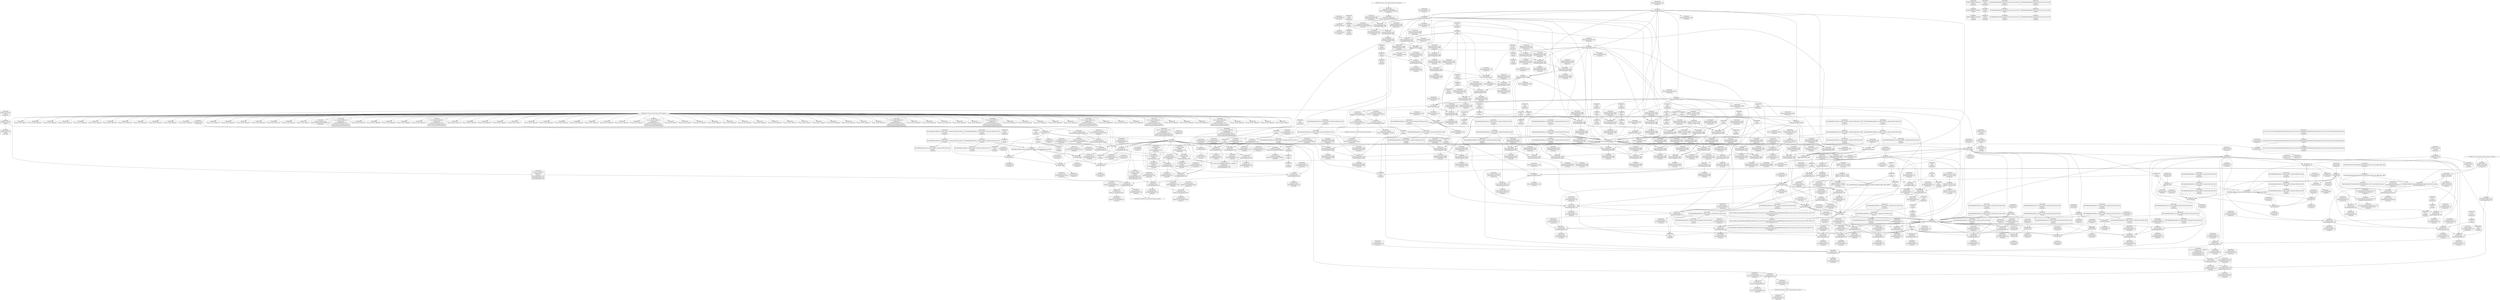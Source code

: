 digraph {
	CE0x3e9a960 [shape=record,shape=Mrecord,label="{CE0x3e9a960|0:_i8,_:_GCMR_current_sid.__warned_internal_global_i8_0,_section_.data.unlikely_,_align_1:_elem_0:default:}"]
	CE0x3e4a2d0 [shape=record,shape=Mrecord,label="{CE0x3e4a2d0|selinux_ipc_permission:_if.end13|*SummSource*}"]
	CE0x3e2b690 [shape=record,shape=Mrecord,label="{CE0x3e2b690|selinux_ipc_permission:_tmp15|security/selinux/hooks.c,5493}"]
	CE0x3e53730 [shape=record,shape=Mrecord,label="{CE0x3e53730|i64_2|*Constant*}"]
	CE0x3e48df0 [shape=record,shape=Mrecord,label="{CE0x3e48df0|i64_3|*Constant*|*SummSink*}"]
	CE0x3e628d0 [shape=record,shape=Mrecord,label="{CE0x3e628d0|80:_i32,_112:_i8*,_:_CRE_54,55_}"]
	CE0x3e4a030 [shape=record,shape=Mrecord,label="{CE0x3e4a030|i64_256|*Constant*}"]
	CE0x3e9f6d0 [shape=record,shape=Mrecord,label="{CE0x3e9f6d0|current_sid:_tmp2|*SummSource*}"]
	CE0x3e53e50 [shape=record,shape=Mrecord,label="{CE0x3e53e50|selinux_ipc_permission:_tmp9|security/selinux/hooks.c,5490}"]
	CE0x3e9e580 [shape=record,shape=Mrecord,label="{CE0x3e9e580|i64*_getelementptr_inbounds_(_11_x_i64_,_11_x_i64_*___llvm_gcov_ctr125,_i64_0,_i64_8)|*Constant*}"]
	CE0x3e80450 [shape=record,shape=Mrecord,label="{CE0x3e80450|80:_i32,_112:_i8*,_:_CRE_21,22_}"]
	CE0x3e3d420 [shape=record,shape=Mrecord,label="{CE0x3e3d420|selinux_ipc_permission:_entry|*SummSink*}"]
	CE0x3e42660 [shape=record,shape=Mrecord,label="{CE0x3e42660|i64_1|*Constant*|*SummSink*}"]
	CE0x3e9c450 [shape=record,shape=Mrecord,label="{CE0x3e9c450|current_sid:_tmp3}"]
	CE0x3e95320 [shape=record,shape=Mrecord,label="{CE0x3e95320|i64*_getelementptr_inbounds_(_11_x_i64_,_11_x_i64_*___llvm_gcov_ctr125,_i64_0,_i64_1)|*Constant*|*SummSource*}"]
	CE0x3e62330 [shape=record,shape=Mrecord,label="{CE0x3e62330|80:_i32,_112:_i8*,_:_CRE_48,49_}"]
	CE0x3e93840 [shape=record,shape=Mrecord,label="{CE0x3e93840|avc_has_perm:_requested|Function::avc_has_perm&Arg::requested::|*SummSink*}"]
	CE0x3e86e30 [shape=record,shape=Mrecord,label="{CE0x3e86e30|current_sid:_tmp24|security/selinux/hooks.c,220}"]
	CE0x3e835d0 [shape=record,shape=Mrecord,label="{CE0x3e835d0|_ret_%struct.task_struct*_%tmp4,_!dbg_!27714|./arch/x86/include/asm/current.h,14}"]
	CE0x3ea3880 [shape=record,shape=Mrecord,label="{CE0x3ea3880|current_sid:_tmp|*SummSource*}"]
	CE0x3e81c30 [shape=record,shape=Mrecord,label="{CE0x3e81c30|COLLAPSED:_GCMRE___llvm_gcov_ctr98_internal_global_2_x_i64_zeroinitializer:_elem_0:default:}"]
	CE0x3e87360 [shape=record,shape=Mrecord,label="{CE0x3e87360|get_current:_bb}"]
	CE0x3e27c70 [shape=record,shape=Mrecord,label="{CE0x3e27c70|i64_1|*Constant*}"]
	CE0x3e3dfe0 [shape=record,shape=Mrecord,label="{CE0x3e3dfe0|selinux_ipc_permission:_tmp21|security/selinux/hooks.c,5496|*SummSource*}"]
	CE0x3e61070 [shape=record,shape=Mrecord,label="{CE0x3e61070|selinux_ipc_permission:_tmp20|security/selinux/hooks.c,5496|*SummSource*}"]
	CE0x3e61ca0 [shape=record,shape=Mrecord,label="{CE0x3e61ca0|80:_i32,_112:_i8*,_:_CRE_41,42_}"]
	CE0x3e503e0 [shape=record,shape=Mrecord,label="{CE0x3e503e0|selinux_ipc_permission:_conv1|security/selinux/hooks.c,5489|*SummSource*}"]
	CE0x3e42d90 [shape=record,shape=Mrecord,label="{CE0x3e42d90|current_sid:_entry|*SummSource*}"]
	CE0x3e7f640 [shape=record,shape=Mrecord,label="{CE0x3e7f640|80:_i32,_112:_i8*,_:_CRE_6,7_}"]
	CE0x3e37ed0 [shape=record,shape=Mrecord,label="{CE0x3e37ed0|GLOBAL:___llvm_gcov_ctr293|Global_var:__llvm_gcov_ctr293|*SummSink*}"]
	CE0x531cb10 [shape=record,shape=Mrecord,label="{CE0x531cb10|selinux_ipc_permission:_if.then6|*SummSource*}"]
	CE0x3e3b720 [shape=record,shape=Mrecord,label="{CE0x3e3b720|i32_292|*Constant*|*SummSource*}"]
	CE0x54c4fe0 [shape=record,shape=Mrecord,label="{CE0x54c4fe0|selinux_ipc_permission:_flag|Function::selinux_ipc_permission&Arg::flag::|*SummSink*}"]
	CE0x3e4dae0 [shape=record,shape=Mrecord,label="{CE0x3e4dae0|i64_4|*Constant*}"]
	CE0x3e94d80 [shape=record,shape=Mrecord,label="{CE0x3e94d80|current_sid:_do.end|*SummSink*}"]
	CE0x3ea4010 [shape=record,shape=Mrecord,label="{CE0x3ea4010|current_sid:_tmp9|security/selinux/hooks.c,218}"]
	CE0x3e642a0 [shape=record,shape=Mrecord,label="{CE0x3e642a0|80:_i32,_112:_i8*,_:_CRE_92,96_|*MultipleSource*|security/selinux/hooks.c,5131|Function::ipc_has_perm&Arg::ipc_perms::|Function::selinux_ipc_permission&Arg::ipcp::}"]
	CE0x3e4e2c0 [shape=record,shape=Mrecord,label="{CE0x3e4e2c0|selinux_ipc_permission:_or|security/selinux/hooks.c,5489|*SummSink*}"]
	CE0x3e5f1b0 [shape=record,shape=Mrecord,label="{CE0x3e5f1b0|selinux_ipc_permission:_tmp11|security/selinux/hooks.c,5490|*SummSource*}"]
	CE0x3e39130 [shape=record,shape=Mrecord,label="{CE0x3e39130|i64*_getelementptr_inbounds_(_2_x_i64_,_2_x_i64_*___llvm_gcov_ctr294,_i64_0,_i64_1)|*Constant*}"]
	CE0x3e976c0 [shape=record,shape=Mrecord,label="{CE0x3e976c0|current_sid:_tmp5|security/selinux/hooks.c,218|*SummSource*}"]
	CE0x3e51c70 [shape=record,shape=Mrecord,label="{CE0x3e51c70|selinux_ipc_permission:_av.0|*SummSink*}"]
	CE0x3ea3810 [shape=record,shape=Mrecord,label="{CE0x3ea3810|COLLAPSED:_GCMRE___llvm_gcov_ctr125_internal_global_11_x_i64_zeroinitializer:_elem_0:default:}"]
	CE0x3e2bac0 [shape=record,shape=Mrecord,label="{CE0x3e2bac0|selinux_ipc_permission:_if.then12}"]
	CE0x3e5ebd0 [shape=record,shape=Mrecord,label="{CE0x3e5ebd0|selinux_ipc_permission:_tmp6|security/selinux/hooks.c,5489}"]
	CE0x3e9b090 [shape=record,shape=Mrecord,label="{CE0x3e9b090|current_sid:_tobool1|security/selinux/hooks.c,218|*SummSource*}"]
	CE0x3e96600 [shape=record,shape=Mrecord,label="{CE0x3e96600|current_sid:_tmp14|security/selinux/hooks.c,218}"]
	CE0x3e55440 [shape=record,shape=Mrecord,label="{CE0x3e55440|_call_void_mcount()_#3|*SummSource*}"]
	CE0x3e7f430 [shape=record,shape=Mrecord,label="{CE0x3e7f430|80:_i32,_112:_i8*,_:_CRE_4,5_}"]
	CE0x3e7f550 [shape=record,shape=Mrecord,label="{CE0x3e7f550|80:_i32,_112:_i8*,_:_CRE_5,6_}"]
	CE0x3e27c00 [shape=record,shape=Mrecord,label="{CE0x3e27c00|i64*_getelementptr_inbounds_(_11_x_i64_,_11_x_i64_*___llvm_gcov_ctr125,_i64_0,_i64_1)|*Constant*|*SummSink*}"]
	CE0x3e51fb0 [shape=record,shape=Mrecord,label="{CE0x3e51fb0|selinux_ipc_permission:_conv3|security/selinux/hooks.c,5490|*SummSource*}"]
	CE0x3e3d900 [shape=record,shape=Mrecord,label="{CE0x3e3d900|selinux_ipc_permission:_tmp20|security/selinux/hooks.c,5496|*SummSink*}"]
	CE0x3e82d60 [shape=record,shape=Mrecord,label="{CE0x3e82d60|GLOBAL:_get_current|*Constant*}"]
	CE0x3e4c5b0 [shape=record,shape=Mrecord,label="{CE0x3e4c5b0|GLOBAL:___llvm_gcov_ctr293|Global_var:__llvm_gcov_ctr293}"]
	CE0x3e2ef20 [shape=record,shape=Mrecord,label="{CE0x3e2ef20|i64*_getelementptr_inbounds_(_12_x_i64_,_12_x_i64_*___llvm_gcov_ctr293,_i64_0,_i64_3)|*Constant*|*SummSink*}"]
	CE0x3e37400 [shape=record,shape=Mrecord,label="{CE0x3e37400|selinux_ipc_permission:_if.then12|*SummSource*}"]
	CE0x3e62150 [shape=record,shape=Mrecord,label="{CE0x3e62150|80:_i32,_112:_i8*,_:_CRE_46,47_}"]
	CE0x3e35870 [shape=record,shape=Mrecord,label="{CE0x3e35870|selinux_ipc_permission:_tmp1|*SummSink*}"]
	CE0x3e3bce0 [shape=record,shape=Mrecord,label="{CE0x3e3bce0|i64*_getelementptr_inbounds_(_12_x_i64_,_12_x_i64_*___llvm_gcov_ctr293,_i64_0,_i64_6)|*Constant*|*SummSink*}"]
	CE0x3e60230 [shape=record,shape=Mrecord,label="{CE0x3e60230|avc_has_perm:_ssid|Function::avc_has_perm&Arg::ssid::}"]
	CE0x3eadad0 [shape=record,shape=Mrecord,label="{CE0x3eadad0|current_sid:_tmp18|security/selinux/hooks.c,218|*SummSource*}"]
	CE0x3e4f0a0 [shape=record,shape=Mrecord,label="{CE0x3e4f0a0|i32_1|*Constant*|*SummSource*}"]
	CE0x3eaedc0 [shape=record,shape=Mrecord,label="{CE0x3eaedc0|GLOBAL:_lockdep_rcu_suspicious|*Constant*|*SummSink*}"]
	CE0x3e863b0 [shape=record,shape=Mrecord,label="{CE0x3e863b0|i64*_getelementptr_inbounds_(_2_x_i64_,_2_x_i64_*___llvm_gcov_ctr98,_i64_0,_i64_0)|*Constant*|*SummSink*}"]
	CE0x3e38010 [shape=record,shape=Mrecord,label="{CE0x3e38010|selinux_ipc_permission:_tmp3|security/selinux/hooks.c,5488}"]
	CE0x3e35790 [shape=record,shape=Mrecord,label="{CE0x3e35790|_call_void_mcount()_#3}"]
	CE0x3e50930 [shape=record,shape=Mrecord,label="{CE0x3e50930|selinux_ipc_permission:_and4|security/selinux/hooks.c,5490}"]
	CE0x3e29470 [shape=record,shape=Mrecord,label="{CE0x3e29470|get_current:_tmp2}"]
	CE0x3e9a710 [shape=record,shape=Mrecord,label="{CE0x3e9a710|current_sid:_tmp8|security/selinux/hooks.c,218}"]
	CE0x3e39220 [shape=record,shape=Mrecord,label="{CE0x3e39220|i64*_getelementptr_inbounds_(_2_x_i64_,_2_x_i64_*___llvm_gcov_ctr294,_i64_0,_i64_1)|*Constant*|*SummSource*}"]
	CE0x3e3caf0 [shape=record,shape=Mrecord,label="{CE0x3e3caf0|i64_1|*Constant*}"]
	CE0x3e920b0 [shape=record,shape=Mrecord,label="{CE0x3e920b0|0:_i16,_4:_i32,_:_CRE_4,8_|*MultipleSource*|*LoadInst*|security/selinux/hooks.c,5131|security/selinux/hooks.c,5131|security/selinux/hooks.c,5136}"]
	CE0x3e61bb0 [shape=record,shape=Mrecord,label="{CE0x3e61bb0|80:_i32,_112:_i8*,_:_CRE_40,41_}"]
	CE0x3e62f60 [shape=record,shape=Mrecord,label="{CE0x3e62f60|80:_i32,_112:_i8*,_:_CRE_61,62_}"]
	CE0x3e974e0 [shape=record,shape=Mrecord,label="{CE0x3e974e0|get_current:_tmp3|*SummSink*}"]
	CE0x3e61f70 [shape=record,shape=Mrecord,label="{CE0x3e61f70|80:_i32,_112:_i8*,_:_CRE_44,45_}"]
	CE0x3e546d0 [shape=record,shape=Mrecord,label="{CE0x3e546d0|selinux_ipc_permission:_tmp17|security/selinux/hooks.c,5493|*SummSink*}"]
	CE0x3706040 [shape=record,shape=Mrecord,label="{CE0x3706040|selinux_ipc_permission:_conv|security/selinux/hooks.c,5488|*SummSink*}"]
	CE0x3e288c0 [shape=record,shape=Mrecord,label="{CE0x3e288c0|ipc_has_perm:_tmp}"]
	CE0x3e83cb0 [shape=record,shape=Mrecord,label="{CE0x3e83cb0|current_sid:_cred|security/selinux/hooks.c,218|*SummSource*}"]
	CE0x3e9b1c0 [shape=record,shape=Mrecord,label="{CE0x3e9b1c0|current_sid:_tobool1|security/selinux/hooks.c,218|*SummSink*}"]
	CE0x3e55810 [shape=record,shape=Mrecord,label="{CE0x3e55810|current_sid:_tmp12|security/selinux/hooks.c,218|*SummSink*}"]
	CE0x3e983f0 [shape=record,shape=Mrecord,label="{CE0x3e983f0|_call_void_mcount()_#3}"]
	CE0x3e48150 [shape=record,shape=Mrecord,label="{CE0x3e48150|ipc_has_perm:_call|security/selinux/hooks.c,5129|*SummSource*}"]
	CE0x3e86100 [shape=record,shape=Mrecord,label="{CE0x3e86100|current_sid:_sid|security/selinux/hooks.c,220|*SummSource*}"]
	CE0x3ead140 [shape=record,shape=Mrecord,label="{CE0x3ead140|current_sid:_tmp17|security/selinux/hooks.c,218}"]
	CE0x3e933f0 [shape=record,shape=Mrecord,label="{CE0x3e933f0|ipc_has_perm:_call2|security/selinux/hooks.c,5136|*SummSink*}"]
	CE0x3e50ba0 [shape=record,shape=Mrecord,label="{CE0x3e50ba0|selinux_ipc_permission:_return|*SummSink*}"]
	"CONST[source:1(input),value:2(dynamic)][purpose:{object}]"
	CE0x3e5a440 [shape=record,shape=Mrecord,label="{CE0x3e5a440|ipc_has_perm:_perms|Function::ipc_has_perm&Arg::perms::}"]
	CE0x3e5ffe0 [shape=record,shape=Mrecord,label="{CE0x3e5ffe0|avc_has_perm:_tsid|Function::avc_has_perm&Arg::tsid::|*SummSource*}"]
	CE0x3e61730 [shape=record,shape=Mrecord,label="{CE0x3e61730|80:_i32,_112:_i8*,_:_CRE_35,36_}"]
	CE0x3e80270 [shape=record,shape=Mrecord,label="{CE0x3e80270|80:_i32,_112:_i8*,_:_CRE_19,20_}"]
	CE0x3e980e0 [shape=record,shape=Mrecord,label="{CE0x3e980e0|i64_0|*Constant*}"]
	CE0x3e638c0 [shape=record,shape=Mrecord,label="{CE0x3e638c0|80:_i32,_112:_i8*,_:_CRE_71,72_}"]
	CE0x3e514b0 [shape=record,shape=Mrecord,label="{CE0x3e514b0|selinux_ipc_permission:_flag|Function::selinux_ipc_permission&Arg::flag::|*SummSource*}"]
	CE0x3e85510 [shape=record,shape=Mrecord,label="{CE0x3e85510|current_sid:_tmp23|security/selinux/hooks.c,218}"]
	CE0x3e7f730 [shape=record,shape=Mrecord,label="{CE0x3e7f730|80:_i32,_112:_i8*,_:_CRE_7,8_}"]
	CE0x3e48300 [shape=record,shape=Mrecord,label="{CE0x3e48300|i32_10|*Constant*|*SummSink*}"]
	CE0x3e280a0 [shape=record,shape=Mrecord,label="{CE0x3e280a0|get_current:_tmp4|./arch/x86/include/asm/current.h,14|*SummSink*}"]
	CE0x3e3f8c0 [shape=record,shape=Mrecord,label="{CE0x3e3f8c0|i64_0|*Constant*|*SummSource*}"]
	CE0x3e5e100 [shape=record,shape=Mrecord,label="{CE0x3e5e100|selinux_ipc_permission:_tmp23|security/selinux/hooks.c,5497|*SummSink*}"]
	CE0x3e3ee30 [shape=record,shape=Mrecord,label="{CE0x3e3ee30|selinux_ipc_permission:_tmp10|security/selinux/hooks.c,5490|*SummSink*}"]
	CE0x3e59ae0 [shape=record,shape=Mrecord,label="{CE0x3e59ae0|GLOBAL:_ipc_has_perm|*Constant*|*SummSink*}"]
	CE0x3e9db70 [shape=record,shape=Mrecord,label="{CE0x3e9db70|GLOBAL:_current_sid.__warned|Global_var:current_sid.__warned}"]
	CE0x3e28000 [shape=record,shape=Mrecord,label="{CE0x3e28000|get_current:_tmp4|./arch/x86/include/asm/current.h,14|*SummSource*}"]
	CE0x3e86fc0 [shape=record,shape=Mrecord,label="{CE0x3e86fc0|current_sid:_tmp24|security/selinux/hooks.c,220|*SummSource*}"]
	CE0x3e2feb0 [shape=record,shape=Mrecord,label="{CE0x3e2feb0|selinux_ipc_permission:_tmp4|security/selinux/hooks.c,5488}"]
	CE0x3e425f0 [shape=record,shape=Mrecord,label="{CE0x3e425f0|selinux_ipc_permission:_tmp1}"]
	CE0x3e3be10 [shape=record,shape=Mrecord,label="{CE0x3e3be10|_call_void_mcount()_#3|*SummSink*}"]
	CE0x3e5f370 [shape=record,shape=Mrecord,label="{CE0x3e5f370|selinux_ipc_permission:_tmp11|security/selinux/hooks.c,5490|*SummSink*}"]
	CE0x3e9d350 [shape=record,shape=Mrecord,label="{CE0x3e9d350|current_sid:_do.body}"]
	CE0x3e83940 [shape=record,shape=Mrecord,label="{CE0x3e83940|i32_78|*Constant*}"]
	CE0x3e28fc0 [shape=record,shape=Mrecord,label="{CE0x3e28fc0|_call_void_mcount()_#3|*SummSink*}"]
	CE0x3e97810 [shape=record,shape=Mrecord,label="{CE0x3e97810|current_sid:_tmp5|security/selinux/hooks.c,218|*SummSink*}"]
	CE0x3e7f820 [shape=record,shape=Mrecord,label="{CE0x3e7f820|80:_i32,_112:_i8*,_:_CRE_8,9_}"]
	CE0x3e87490 [shape=record,shape=Mrecord,label="{CE0x3e87490|get_current:_bb|*SummSource*}"]
	CE0x3e973b0 [shape=record,shape=Mrecord,label="{CE0x3e973b0|get_current:_tmp3}"]
	CE0x3e47b20 [shape=record,shape=Mrecord,label="{CE0x3e47b20|selinux_ipc_permission:_cmp|security/selinux/hooks.c,5493|*SummSink*}"]
	CE0x3e5e3a0 [shape=record,shape=Mrecord,label="{CE0x3e5e3a0|selinux_ipc_permission:_tmp23|security/selinux/hooks.c,5497}"]
	CE0x3e93280 [shape=record,shape=Mrecord,label="{CE0x3e93280|ipc_has_perm:_call2|security/selinux/hooks.c,5136|*SummSource*}"]
	CE0x3e37e60 [shape=record,shape=Mrecord,label="{CE0x3e37e60|selinux_ipc_permission:_tmp5|security/selinux/hooks.c,5488}"]
	CE0x3e9d450 [shape=record,shape=Mrecord,label="{CE0x3e9d450|current_sid:_do.body|*SummSource*}"]
	CE0x3e2b7c0 [shape=record,shape=Mrecord,label="{CE0x3e2b7c0|selinux_ipc_permission:_tmp15|security/selinux/hooks.c,5493|*SummSource*}"]
	CE0x3e47690 [shape=record,shape=Mrecord,label="{CE0x3e47690|0:_i8,_8:_i32,_24:_%struct.selinux_audit_data*,_:_SCMRE_0,1_|*MultipleSource*|security/selinux/hooks.c,5133|security/selinux/hooks.c, 5128}"]
	CE0x3e5bce0 [shape=record,shape=Mrecord,label="{CE0x3e5bce0|_ret_i32_%retval.0,_!dbg_!27733|security/selinux/hooks.c,5497|*SummSource*}"]
	CE0x3ea1e90 [shape=record,shape=Mrecord,label="{CE0x3ea1e90|current_sid:_if.end}"]
	CE0x3e93c80 [shape=record,shape=Mrecord,label="{CE0x3e93c80|avc_has_perm:_tclass|Function::avc_has_perm&Arg::tclass::|*SummSource*}"]
	CE0x3e3ac00 [shape=record,shape=Mrecord,label="{CE0x3e3ac00|selinux_ipc_permission:_if.end}"]
	CE0x3e80ae0 [shape=record,shape=Mrecord,label="{CE0x3e80ae0|80:_i32,_112:_i8*,_:_CRE_28,29_}"]
	CE0x3e3d890 [shape=record,shape=Mrecord,label="{CE0x3e3d890|i64*_getelementptr_inbounds_(_12_x_i64_,_12_x_i64_*___llvm_gcov_ctr293,_i64_0,_i64_10)|*Constant*|*SummSink*}"]
	CE0x3e28930 [shape=record,shape=Mrecord,label="{CE0x3e28930|COLLAPSED:_GCMRE___llvm_gcov_ctr294_internal_global_2_x_i64_zeroinitializer:_elem_0:default:}"]
	CE0x3e929d0 [shape=record,shape=Mrecord,label="{CE0x3e929d0|ipc_has_perm:_sclass|security/selinux/hooks.c,5136|*SummSource*}"]
	CE0x3e56d10 [shape=record,shape=Mrecord,label="{CE0x3e56d10|i64_8|*Constant*|*SummSource*}"]
	CE0x3e536c0 [shape=record,shape=Mrecord,label="{CE0x3e536c0|selinux_ipc_permission:_tmp2|security/selinux/hooks.c,5488}"]
	CE0x3eac3e0 [shape=record,shape=Mrecord,label="{CE0x3eac3e0|i32_218|*Constant*|*SummSink*}"]
	CE0x3e390c0 [shape=record,shape=Mrecord,label="{CE0x3e390c0|GLOBAL:_current_task|Global_var:current_task|*SummSource*}"]
	CE0x3e61e80 [shape=record,shape=Mrecord,label="{CE0x3e61e80|80:_i32,_112:_i8*,_:_CRE_43,44_}"]
	CE0x3e5db50 [shape=record,shape=Mrecord,label="{CE0x3e5db50|selinux_ipc_permission:_tmp22|security/selinux/hooks.c,5497}"]
	CE0x3e4ee20 [shape=record,shape=Mrecord,label="{CE0x3e4ee20|ipc_has_perm:_tmp1|*SummSink*}"]
	CE0x3e5ce90 [shape=record,shape=Mrecord,label="{CE0x3e5ce90|current_sid:_do.body|*SummSink*}"]
	CE0x3eadc40 [shape=record,shape=Mrecord,label="{CE0x3eadc40|current_sid:_tmp18|security/selinux/hooks.c,218|*SummSink*}"]
	CE0x3e9e3a0 [shape=record,shape=Mrecord,label="{CE0x3e9e3a0|i1_true|*Constant*|*SummSink*}"]
	CE0x3e4b4f0 [shape=record,shape=Mrecord,label="{CE0x3e4b4f0|selinux_ipc_permission:_if.end|*SummSource*}"]
	CE0x3e50280 [shape=record,shape=Mrecord,label="{CE0x3e50280|selinux_ipc_permission:_conv1|security/selinux/hooks.c,5489}"]
	CE0x3e50210 [shape=record,shape=Mrecord,label="{CE0x3e50210|selinux_ipc_permission:_and4|security/selinux/hooks.c,5490|*SummSink*}"]
	CE0x5b54700 [shape=record,shape=Mrecord,label="{CE0x5b54700|selinux_ipc_permission:_tmp|*SummSource*}"]
	CE0x3e918e0 [shape=record,shape=Mrecord,label="{CE0x3e918e0|ipc_has_perm:_sid1|security/selinux/hooks.c,5136}"]
	CE0x3e975b0 [shape=record,shape=Mrecord,label="{CE0x3e975b0|current_sid:_tmp5|security/selinux/hooks.c,218}"]
	CE0x3e84430 [shape=record,shape=Mrecord,label="{CE0x3e84430|current_sid:_tmp21|security/selinux/hooks.c,218|*SummSink*}"]
	CE0x3e816f0 [shape=record,shape=Mrecord,label="{CE0x3e816f0|i32_10|*Constant*|*SummSource*}"]
	CE0x3e5aa00 [shape=record,shape=Mrecord,label="{CE0x3e5aa00|ipc_has_perm:_perms|Function::ipc_has_perm&Arg::perms::|*SummSource*}"]
	CE0x3e96400 [shape=record,shape=Mrecord,label="{CE0x3e96400|i64*_getelementptr_inbounds_(_11_x_i64_,_11_x_i64_*___llvm_gcov_ctr125,_i64_0,_i64_8)|*Constant*|*SummSink*}"]
	CE0x3e49b70 [shape=record,shape=Mrecord,label="{CE0x3e49b70|COLLAPSED:_GCMRE___llvm_gcov_ctr293_internal_global_12_x_i64_zeroinitializer:_elem_0:default:}"]
	CE0x3e433e0 [shape=record,shape=Mrecord,label="{CE0x3e433e0|selinux_ipc_permission:_if.end10|*SummSource*}"]
	CE0x3e2f280 [shape=record,shape=Mrecord,label="{CE0x3e2f280|i32_1|*Constant*|*SummSink*}"]
	CE0x3e4a160 [shape=record,shape=Mrecord,label="{CE0x3e4a160|i64_256|*Constant*|*SummSource*}"]
	CE0x3e4a630 [shape=record,shape=Mrecord,label="{CE0x3e4a630|selinux_ipc_permission:_conv2|security/selinux/hooks.c,5489|*SummSink*}"]
	CE0x3e5cfa0 [shape=record,shape=Mrecord,label="{CE0x3e5cfa0|current_sid:_land.lhs.true2|*SummSource*}"]
	CE0x3ea1bb0 [shape=record,shape=Mrecord,label="{CE0x3ea1bb0|current_sid:_land.lhs.true}"]
	CE0x3e97420 [shape=record,shape=Mrecord,label="{CE0x3e97420|get_current:_tmp3|*SummSource*}"]
	CE0x3e7fa00 [shape=record,shape=Mrecord,label="{CE0x3e7fa00|80:_i32,_112:_i8*,_:_CRE_10,11_}"]
	CE0x3e3b9f0 [shape=record,shape=Mrecord,label="{CE0x3e3b9f0|selinux_ipc_permission:_and4|security/selinux/hooks.c,5490|*SummSource*}"]
	CE0x3e532b0 [shape=record,shape=Mrecord,label="{CE0x3e532b0|selinux_ipc_permission:_or8|security/selinux/hooks.c,5491|*SummSink*}"]
	CE0x3e2f4a0 [shape=record,shape=Mrecord,label="{CE0x3e2f4a0|ipc_has_perm:_ad|security/selinux/hooks.c, 5128|*SummSource*}"]
	CE0x3ea5af0 [shape=record,shape=Mrecord,label="{CE0x3ea5af0|current_sid:_if.then|*SummSource*}"]
	CE0x3e9afb0 [shape=record,shape=Mrecord,label="{CE0x3e9afb0|current_sid:_tobool1|security/selinux/hooks.c,218}"]
	CE0x3e830b0 [shape=record,shape=Mrecord,label="{CE0x3e830b0|GLOBAL:_get_current|*Constant*|*SummSink*}"]
	CE0x3e3e3c0 [shape=record,shape=Mrecord,label="{CE0x3e3e3c0|selinux_ipc_permission:_call|security/selinux/hooks.c,5496}"]
	CE0x3e91f80 [shape=record,shape=Mrecord,label="{CE0x3e91f80|0:_i16,_4:_i32,_:_CRE_0,2_|*MultipleSource*|*LoadInst*|security/selinux/hooks.c,5131|security/selinux/hooks.c,5131|security/selinux/hooks.c,5136}"]
	CE0x3e48d10 [shape=record,shape=Mrecord,label="{CE0x3e48d10|i64_3|*Constant*|*SummSource*}"]
	CE0x3e80cc0 [shape=record,shape=Mrecord,label="{CE0x3e80cc0|80:_i32,_112:_i8*,_:_CRE_30,31_}"]
	"CONST[source:0(mediator),value:0(static)][purpose:{operation}]"
	CE0x3e5b1f0 [shape=record,shape=Mrecord,label="{CE0x3e5b1f0|_ret_i32_%call2,_!dbg_!27728|security/selinux/hooks.c,5136|*SummSink*}"]
	CE0x3e60890 [shape=record,shape=Mrecord,label="{CE0x3e60890|selinux_ipc_permission:_tmp19|security/selinux/hooks.c,5494|*SummSink*}"]
	CE0x3e3c8c0 [shape=record,shape=Mrecord,label="{CE0x3e3c8c0|selinux_ipc_permission:_if.then|*SummSource*}"]
	CE0x3e90960 [shape=record,shape=Mrecord,label="{CE0x3e90960|avc_has_perm:_entry|*SummSource*}"]
	CE0x3e3b1c0 [shape=record,shape=Mrecord,label="{CE0x3e3b1c0|selinux_ipc_permission:_conv9|security/selinux/hooks.c,5491|*SummSink*}"]
	CE0x3e9ce60 [shape=record,shape=Mrecord,label="{CE0x3e9ce60|current_sid:_tmp7|security/selinux/hooks.c,218|*SummSink*}"]
	CE0x3e85690 [shape=record,shape=Mrecord,label="{CE0x3e85690|current_sid:_tmp23|security/selinux/hooks.c,218|*SummSource*}"]
	CE0x3e949f0 [shape=record,shape=Mrecord,label="{CE0x3e949f0|_ret_i32_%retval.0,_!dbg_!27728|security/selinux/avc.c,775|*SummSource*}"]
	CE0x3e819a0 [shape=record,shape=Mrecord,label="{CE0x3e819a0|ipc_has_perm:_security|security/selinux/hooks.c,5131|*SummSource*}"]
	CE0x3e83240 [shape=record,shape=Mrecord,label="{CE0x3e83240|get_current:_entry|*SummSource*}"]
	CE0x3e643d0 [shape=record,shape=Mrecord,label="{CE0x3e643d0|80:_i32,_112:_i8*,_:_CRE_96,100_|*MultipleSource*|security/selinux/hooks.c,5131|Function::ipc_has_perm&Arg::ipc_perms::|Function::selinux_ipc_permission&Arg::ipcp::}"]
	CE0x3e34cb0 [shape=record,shape=Mrecord,label="{CE0x3e34cb0|selinux_ipc_permission:_tmp12|security/selinux/hooks.c,5491}"]
	CE0x3e7dc50 [shape=record,shape=Mrecord,label="{CE0x3e7dc50|current_sid:_tmp15|security/selinux/hooks.c,218|*SummSource*}"]
	CE0x3e915c0 [shape=record,shape=Mrecord,label="{CE0x3e915c0|ipc_has_perm:_ipc_id|security/selinux/hooks.c,5134|*SummSink*}"]
	CE0x3e63410 [shape=record,shape=Mrecord,label="{CE0x3e63410|80:_i32,_112:_i8*,_:_CRE_66,67_}"]
	CE0x3e561c0 [shape=record,shape=Mrecord,label="{CE0x3e561c0|selinux_ipc_permission:_av.0|*SummSource*}"]
	CE0x3e33e00 [shape=record,shape=Mrecord,label="{CE0x3e33e00|i64*_getelementptr_inbounds_(_2_x_i64_,_2_x_i64_*___llvm_gcov_ctr294,_i64_0,_i64_0)|*Constant*|*SummSource*}"]
	CE0x3e28ee0 [shape=record,shape=Mrecord,label="{CE0x3e28ee0|i64*_getelementptr_inbounds_(_11_x_i64_,_11_x_i64_*___llvm_gcov_ctr125,_i64_0,_i64_6)|*Constant*|*SummSource*}"]
	CE0x3e429a0 [shape=record,shape=Mrecord,label="{CE0x3e429a0|GLOBAL:_current_sid|*Constant*}"]
	CE0x3e809f0 [shape=record,shape=Mrecord,label="{CE0x3e809f0|80:_i32,_112:_i8*,_:_CRE_27,28_}"]
	CE0x3e53030 [shape=record,shape=Mrecord,label="{CE0x3e53030|i64_256|*Constant*|*SummSink*}"]
	CE0x3e5e090 [shape=record,shape=Mrecord,label="{CE0x3e5e090|selinux_ipc_permission:_tmp22|security/selinux/hooks.c,5497|*SummSink*}"]
	CE0x3e4b8d0 [shape=record,shape=Mrecord,label="{CE0x3e4b8d0|selinux_ipc_permission:_av.1|*SummSink*}"]
	CE0x3e56c00 [shape=record,shape=Mrecord,label="{CE0x3e56c00|i64_8|*Constant*}"]
	CE0x3e5df70 [shape=record,shape=Mrecord,label="{CE0x3e5df70|i64*_getelementptr_inbounds_(_12_x_i64_,_12_x_i64_*___llvm_gcov_ctr293,_i64_0,_i64_11)|*Constant*|*SummSource*}"]
	CE0x3e3ad70 [shape=record,shape=Mrecord,label="{CE0x3e3ad70|selinux_ipc_permission:_if.then|*SummSink*}"]
	CE0x3e53c20 [shape=record,shape=Mrecord,label="{CE0x3e53c20|i64_5|*Constant*|*SummSource*}"]
	CE0x3e65a00 [shape=record,shape=Mrecord,label="{CE0x3e65a00|i64_7|*Constant*|*SummSink*}"]
	CE0x3e84210 [shape=record,shape=Mrecord,label="{CE0x3e84210|current_sid:_tmp21|security/selinux/hooks.c,218}"]
	CE0x3e95120 [shape=record,shape=Mrecord,label="{CE0x3e95120|current_sid:_do.end|*SummSource*}"]
	CE0x3e91330 [shape=record,shape=Mrecord,label="{CE0x3e91330|ipc_has_perm:_ipc_id|security/selinux/hooks.c,5134}"]
	CE0x3ea0d30 [shape=record,shape=Mrecord,label="{CE0x3ea0d30|current_sid:_tmp13|security/selinux/hooks.c,218|*SummSink*}"]
	CE0x3e610e0 [shape=record,shape=Mrecord,label="{CE0x3e610e0|selinux_ipc_permission:_tmp20|security/selinux/hooks.c,5496}"]
	CE0x3e90fd0 [shape=record,shape=Mrecord,label="{CE0x3e90fd0|ipc_has_perm:_u|security/selinux/hooks.c,5134|*SummSink*}"]
	CE0x3e54f00 [shape=record,shape=Mrecord,label="{CE0x3e54f00|ipc_has_perm:_tmp2|*SummSource*}"]
	CE0x3e2f130 [shape=record,shape=Mrecord,label="{CE0x3e2f130|selinux_ipc_permission:_tmp5|security/selinux/hooks.c,5488|*SummSink*}"]
	CE0x3e59d10 [shape=record,shape=Mrecord,label="{CE0x3e59d10|ipc_has_perm:_entry|*SummSource*}"]
	CE0x3e5a050 [shape=record,shape=Mrecord,label="{CE0x3e5a050|selinux_ipc_permission:_ipcp|Function::selinux_ipc_permission&Arg::ipcp::}"]
	CE0x3ea1d60 [shape=record,shape=Mrecord,label="{CE0x3ea1d60|current_sid:_land.lhs.true|*SummSink*}"]
	CE0x3eaf060 [shape=record,shape=Mrecord,label="{CE0x3eaf060|i8*_getelementptr_inbounds_(_25_x_i8_,_25_x_i8_*_.str3,_i32_0,_i32_0)|*Constant*|*SummSink*}"]
	CE0x3e7fbe0 [shape=record,shape=Mrecord,label="{CE0x3e7fbe0|80:_i32,_112:_i8*,_:_CRE_12,13_}"]
	CE0x3e95ca0 [shape=record,shape=Mrecord,label="{CE0x3e95ca0|i32_0|*Constant*}"]
	CE0x3e64a40 [shape=record,shape=Mrecord,label="{CE0x3e64a40|ipc_has_perm:_tmp4|*LoadInst*|security/selinux/hooks.c,5131|*SummSource*}"]
	CE0x3e3c390 [shape=record,shape=Mrecord,label="{CE0x3e3c390|selinux_ipc_permission:_tmp8|security/selinux/hooks.c,5490|*SummSource*}"]
	CE0x3e626f0 [shape=record,shape=Mrecord,label="{CE0x3e626f0|80:_i32,_112:_i8*,_:_CRE_52,53_}"]
	CE0x3e56850 [shape=record,shape=Mrecord,label="{CE0x3e56850|selinux_ipc_permission:_cmp|security/selinux/hooks.c,5493|*SummSource*}"]
	CE0x3e33cd0 [shape=record,shape=Mrecord,label="{CE0x3e33cd0|i64*_getelementptr_inbounds_(_2_x_i64_,_2_x_i64_*___llvm_gcov_ctr294,_i64_0,_i64_0)|*Constant*}"]
	CE0x3e836e0 [shape=record,shape=Mrecord,label="{CE0x3e836e0|_ret_%struct.task_struct*_%tmp4,_!dbg_!27714|./arch/x86/include/asm/current.h,14|*SummSink*}"]
	CE0x3e4d920 [shape=record,shape=Mrecord,label="{CE0x3e4d920|i64_5|*Constant*|*SummSink*}"]
	CE0x3e301e0 [shape=record,shape=Mrecord,label="{CE0x3e301e0|selinux_ipc_permission:_tmp4|security/selinux/hooks.c,5488|*SummSink*}"]
	CE0x3e54a10 [shape=record,shape=Mrecord,label="{CE0x3e54a10|i64*_getelementptr_inbounds_(_12_x_i64_,_12_x_i64_*___llvm_gcov_ctr293,_i64_0,_i64_9)|*Constant*}"]
	CE0x3e55500 [shape=record,shape=Mrecord,label="{CE0x3e55500|_call_void_mcount()_#3|*SummSink*}"]
	CE0x3e5d5f0 [shape=record,shape=Mrecord,label="{CE0x3e5d5f0|selinux_ipc_permission:_retval.0}"]
	CE0x3e53cf0 [shape=record,shape=Mrecord,label="{CE0x3e53cf0|selinux_ipc_permission:_tobool|security/selinux/hooks.c,5488|*SummSource*}"]
	CE0x3ea4260 [shape=record,shape=Mrecord,label="{CE0x3ea4260|current_sid:_tmp9|security/selinux/hooks.c,218|*SummSink*}"]
	CE0x3e62c90 [shape=record,shape=Mrecord,label="{CE0x3e62c90|80:_i32,_112:_i8*,_:_CRE_58,59_}"]
	CE0x3e639b0 [shape=record,shape=Mrecord,label="{CE0x3e639b0|80:_i32,_112:_i8*,_:_CRE_72,73_|*MultipleSource*|security/selinux/hooks.c,5131|Function::ipc_has_perm&Arg::ipc_perms::|Function::selinux_ipc_permission&Arg::ipcp::}"]
	CE0x3e60d00 [shape=record,shape=Mrecord,label="{CE0x3e60d00|selinux_ipc_permission:_tmp19|security/selinux/hooks.c,5494|*SummSource*}"]
	CE0x3e3cea0 [shape=record,shape=Mrecord,label="{CE0x3e3cea0|get_current:_tmp1|*SummSource*}"]
	CE0x3e98eb0 [shape=record,shape=Mrecord,label="{CE0x3e98eb0|current_sid:_call|security/selinux/hooks.c,218|*SummSink*}"]
	CE0x3e55b50 [shape=record,shape=Mrecord,label="{CE0x3e55b50|current_sid:_tmp12|security/selinux/hooks.c,218|*SummSource*}"]
	CE0x3e94280 [shape=record,shape=Mrecord,label="{CE0x3e94280|avc_has_perm:_requested|Function::avc_has_perm&Arg::requested::|*SummSource*}"]
	CE0x3e3bd50 [shape=record,shape=Mrecord,label="{CE0x3e3bd50|selinux_ipc_permission:_tobool5|security/selinux/hooks.c,5490}"]
	CE0x3e57090 [shape=record,shape=Mrecord,label="{CE0x3e57090|i64*_getelementptr_inbounds_(_12_x_i64_,_12_x_i64_*___llvm_gcov_ctr293,_i64_0,_i64_6)|*Constant*|*SummSource*}"]
	CE0x3e80db0 [shape=record,shape=Mrecord,label="{CE0x3e80db0|80:_i32,_112:_i8*,_:_CRE_31,32_}"]
	CE0x3e4bd30 [shape=record,shape=Mrecord,label="{CE0x3e4bd30|selinux_ipc_permission:_if.then6|*SummSink*}"]
	CE0x3e2f430 [shape=record,shape=Mrecord,label="{CE0x3e2f430|ipc_has_perm:_ad|security/selinux/hooks.c, 5128}"]
	CE0x3e84b30 [shape=record,shape=Mrecord,label="{CE0x3e84b30|current_sid:_security|security/selinux/hooks.c,218|*SummSource*}"]
	CE0x3e80810 [shape=record,shape=Mrecord,label="{CE0x3e80810|80:_i32,_112:_i8*,_:_CRE_25,26_}"]
	CE0x3e8a200 [shape=record,shape=Mrecord,label="{CE0x3e8a200|ipc_has_perm:_type|security/selinux/hooks.c,5133|*SummSource*}"]
	CE0x3e61410 [shape=record,shape=Mrecord,label="{CE0x3e61410|i64*_getelementptr_inbounds_(_12_x_i64_,_12_x_i64_*___llvm_gcov_ctr293,_i64_0,_i64_10)|*Constant*}"]
	CE0x3e539a0 [shape=record,shape=Mrecord,label="{CE0x3e539a0|i64_5|*Constant*}"]
	CE0x3e48ef0 [shape=record,shape=Mrecord,label="{CE0x3e48ef0|current_sid:_tmp4|security/selinux/hooks.c,218}"]
	CE0x3e3c4a0 [shape=record,shape=Mrecord,label="{CE0x3e3c4a0|selinux_ipc_permission:_tmp8|security/selinux/hooks.c,5490|*SummSink*}"]
	CE0x3e84730 [shape=record,shape=Mrecord,label="{CE0x3e84730|i32_22|*Constant*|*SummSource*}"]
	CE0x3e5f5c0 [shape=record,shape=Mrecord,label="{CE0x3e5f5c0|i64*_getelementptr_inbounds_(_2_x_i64_,_2_x_i64_*___llvm_gcov_ctr98,_i64_0,_i64_1)|*Constant*|*SummSource*}"]
	CE0x3e9ee60 [shape=record,shape=Mrecord,label="{CE0x3e9ee60|GLOBAL:_current_sid.__warned|Global_var:current_sid.__warned|*SummSink*}"]
	CE0x3e81570 [shape=record,shape=Mrecord,label="{CE0x3e81570|i32_10|*Constant*}"]
	CE0x5cc6b60 [shape=record,shape=Mrecord,label="{CE0x5cc6b60|selinux_ipc_permission:_conv1|security/selinux/hooks.c,5489|*SummSink*}"]
	CE0x3e510f0 [shape=record,shape=Mrecord,label="{CE0x3e510f0|selinux_ipc_permission:_entry}"]
	CE0x3e56f60 [shape=record,shape=Mrecord,label="{CE0x3e56f60|i64*_getelementptr_inbounds_(_12_x_i64_,_12_x_i64_*___llvm_gcov_ctr293,_i64_0,_i64_6)|*Constant*}"]
	CE0x3e7ffa0 [shape=record,shape=Mrecord,label="{CE0x3e7ffa0|80:_i32,_112:_i8*,_:_CRE_16,17_}"]
	CE0x3e43450 [shape=record,shape=Mrecord,label="{CE0x3e43450|selinux_ipc_permission:_if.end10|*SummSink*}"]
	CE0x3e2f8e0 [shape=record,shape=Mrecord,label="{CE0x3e2f8e0|i32_146|*Constant*}"]
	CE0x3e63b90 [shape=record,shape=Mrecord,label="{CE0x3e63b90|80:_i32,_112:_i8*,_:_CRE_80,84_|*MultipleSource*|security/selinux/hooks.c,5131|Function::ipc_has_perm&Arg::ipc_perms::|Function::selinux_ipc_permission&Arg::ipcp::}"]
	CE0x3e3af00 [shape=record,shape=Mrecord,label="{CE0x3e3af00|selinux_ipc_permission:_conv9|security/selinux/hooks.c,5491}"]
	CE0x3e98e10 [shape=record,shape=Mrecord,label="{CE0x3e98e10|current_sid:_call|security/selinux/hooks.c,218|*SummSource*}"]
	CE0x3e93df0 [shape=record,shape=Mrecord,label="{CE0x3e93df0|avc_has_perm:_tclass|Function::avc_has_perm&Arg::tclass::|*SummSink*}"]
	CE0x3e3ca80 [shape=record,shape=Mrecord,label="{CE0x3e3ca80|i64*_getelementptr_inbounds_(_2_x_i64_,_2_x_i64_*___llvm_gcov_ctr98,_i64_0,_i64_1)|*Constant*|*SummSink*}"]
	CE0x3e8a330 [shape=record,shape=Mrecord,label="{CE0x3e8a330|ipc_has_perm:_key|security/selinux/hooks.c,5134|*SummSink*}"]
	CE0x3e87570 [shape=record,shape=Mrecord,label="{CE0x3e87570|get_current:_bb|*SummSink*}"]
	CE0x3eaf4c0 [shape=record,shape=Mrecord,label="{CE0x3eaf4c0|i32_218|*Constant*|*SummSource*}"]
	CE0x3e9d2e0 [shape=record,shape=Mrecord,label="{CE0x3e9d2e0|i64*_getelementptr_inbounds_(_11_x_i64_,_11_x_i64_*___llvm_gcov_ctr125,_i64_0,_i64_0)|*Constant*|*SummSink*}"]
	CE0x3e4f530 [shape=record,shape=Mrecord,label="{CE0x3e4f530|get_current:_tmp}"]
	CE0x3e52490 [shape=record,shape=Mrecord,label="{CE0x3e52490|i64*_getelementptr_inbounds_(_12_x_i64_,_12_x_i64_*___llvm_gcov_ctr293,_i64_0,_i64_9)|*Constant*|*SummSource*}"]
	CE0x3e4f990 [shape=record,shape=Mrecord,label="{CE0x3e4f990|selinux_ipc_permission:_tmp16|security/selinux/hooks.c,5493|*SummSource*}"]
	CE0x3e422f0 [shape=record,shape=Mrecord,label="{CE0x3e422f0|_call_void_mcount()_#3|*SummSink*}"]
	CE0x3e34d20 [shape=record,shape=Mrecord,label="{CE0x3e34d20|selinux_ipc_permission:_tmp12|security/selinux/hooks.c,5491|*SummSource*}"]
	CE0x3e41d60 [shape=record,shape=Mrecord,label="{CE0x3e41d60|i64_1|*Constant*}"]
	CE0x3e968f0 [shape=record,shape=Mrecord,label="{CE0x3e968f0|current_sid:_tmp14|security/selinux/hooks.c,218|*SummSink*}"]
	CE0x3e82100 [shape=record,shape=Mrecord,label="{CE0x3e82100|current_sid:_tmp20|security/selinux/hooks.c,218|*SummSource*}"]
	CE0x3e49970 [shape=record,shape=Mrecord,label="{CE0x3e49970|i64*_getelementptr_inbounds_(_12_x_i64_,_12_x_i64_*___llvm_gcov_ctr293,_i64_0,_i64_0)|*Constant*}"]
	CE0x3eac280 [shape=record,shape=Mrecord,label="{CE0x3eac280|_call_void_lockdep_rcu_suspicious(i8*_getelementptr_inbounds_(_25_x_i8_,_25_x_i8_*_.str3,_i32_0,_i32_0),_i32_218,_i8*_getelementptr_inbounds_(_45_x_i8_,_45_x_i8_*_.str12,_i32_0,_i32_0))_#10,_!dbg_!27727|security/selinux/hooks.c,218|*SummSink*}"]
	CE0x3e62060 [shape=record,shape=Mrecord,label="{CE0x3e62060|80:_i32,_112:_i8*,_:_CRE_45,46_}"]
	CE0x3e3d7c0 [shape=record,shape=Mrecord,label="{CE0x3e3d7c0|i64*_getelementptr_inbounds_(_12_x_i64_,_12_x_i64_*___llvm_gcov_ctr293,_i64_0,_i64_10)|*Constant*|*SummSource*}"]
	CE0x3e59e70 [shape=record,shape=Mrecord,label="{CE0x3e59e70|ipc_has_perm:_entry|*SummSink*}"]
	CE0x3e3e4f0 [shape=record,shape=Mrecord,label="{CE0x3e3e4f0|selinux_ipc_permission:_call|security/selinux/hooks.c,5496|*SummSource*}"]
	CE0x3e42cb0 [shape=record,shape=Mrecord,label="{CE0x3e42cb0|current_sid:_entry}"]
	CE0x3eacd70 [shape=record,shape=Mrecord,label="{CE0x3eacd70|i64*_getelementptr_inbounds_(_11_x_i64_,_11_x_i64_*___llvm_gcov_ctr125,_i64_0,_i64_9)|*Constant*}"]
	CE0x3e28c80 [shape=record,shape=Mrecord,label="{CE0x3e28c80|current_sid:_tobool|security/selinux/hooks.c,218|*SummSource*}"]
	CE0x3eac1a0 [shape=record,shape=Mrecord,label="{CE0x3eac1a0|_call_void_lockdep_rcu_suspicious(i8*_getelementptr_inbounds_(_25_x_i8_,_25_x_i8_*_.str3,_i32_0,_i32_0),_i32_218,_i8*_getelementptr_inbounds_(_45_x_i8_,_45_x_i8_*_.str12,_i32_0,_i32_0))_#10,_!dbg_!27727|security/selinux/hooks.c,218}"]
	CE0x3ea16c0 [shape=record,shape=Mrecord,label="{CE0x3ea16c0|current_sid:_tmp12|security/selinux/hooks.c,218}"]
	CE0x3e92470 [shape=record,shape=Mrecord,label="{CE0x3e92470|ipc_has_perm:_tmp7|security/selinux/hooks.c,5136|*SummSource*}"]
	CE0x3e9f740 [shape=record,shape=Mrecord,label="{CE0x3e9f740|current_sid:_tmp2|*SummSink*}"]
	CE0x3e8f3b0 [shape=record,shape=Mrecord,label="{CE0x3e8f3b0|ipc_has_perm:_tmp6|*LoadInst*|security/selinux/hooks.c,5134}"]
	CE0x3e83bb0 [shape=record,shape=Mrecord,label="{CE0x3e83bb0|current_sid:_sid|security/selinux/hooks.c,220|*SummSink*}"]
	CE0x3eae3b0 [shape=record,shape=Mrecord,label="{CE0x3eae3b0|i64*_getelementptr_inbounds_(_11_x_i64_,_11_x_i64_*___llvm_gcov_ctr125,_i64_0,_i64_10)|*Constant*|*SummSource*}"]
	CE0x3e289a0 [shape=record,shape=Mrecord,label="{CE0x3e289a0|ipc_has_perm:_tmp|*SummSource*}"]
	CE0x3e82950 [shape=record,shape=Mrecord,label="{CE0x3e82950|current_sid:_call4|security/selinux/hooks.c,218|*SummSource*}"]
	CE0x3e34790 [shape=record,shape=Mrecord,label="{CE0x3e34790|selinux_ipc_permission:_entry|*SummSource*}"]
	CE0x3e8e7a0 [shape=record,shape=Mrecord,label="{CE0x3e8e7a0|i8_4|*Constant*}"]
	CE0x3e9bb50 [shape=record,shape=Mrecord,label="{CE0x3e9bb50|current_sid:_tmp6|security/selinux/hooks.c,218}"]
	CE0x3e83a20 [shape=record,shape=Mrecord,label="{CE0x3e83a20|i32_78|*Constant*|*SummSource*}"]
	CE0x3ea0c50 [shape=record,shape=Mrecord,label="{CE0x3ea0c50|current_sid:_tmp13|security/selinux/hooks.c,218}"]
	CE0x5b545c0 [shape=record,shape=Mrecord,label="{CE0x5b545c0|selinux_ipc_permission:_tmp}"]
	CE0x3e852e0 [shape=record,shape=Mrecord,label="{CE0x3e852e0|current_sid:_tmp22|security/selinux/hooks.c,218|*SummSink*}"]
	CE0x3e7fdc0 [shape=record,shape=Mrecord,label="{CE0x3e7fdc0|80:_i32,_112:_i8*,_:_CRE_14,15_}"]
	CE0x3eae460 [shape=record,shape=Mrecord,label="{CE0x3eae460|i64*_getelementptr_inbounds_(_11_x_i64_,_11_x_i64_*___llvm_gcov_ctr125,_i64_0,_i64_10)|*Constant*|*SummSink*}"]
	CE0x3e30010 [shape=record,shape=Mrecord,label="{CE0x3e30010|selinux_ipc_permission:_tmp4|security/selinux/hooks.c,5488|*SummSource*}"]
	CE0x3e5a5a0 [shape=record,shape=Mrecord,label="{CE0x3e5a5a0|ipc_has_perm:_ipc_perms|Function::ipc_has_perm&Arg::ipc_perms::}"]
	CE0x3e598e0 [shape=record,shape=Mrecord,label="{CE0x3e598e0|GLOBAL:_ipc_has_perm|*Constant*|*SummSource*}"]
	CE0x3e99630 [shape=record,shape=Mrecord,label="{CE0x3e99630|current_sid:_if.end|*SummSource*}"]
	CE0x3e27ce0 [shape=record,shape=Mrecord,label="{CE0x3e27ce0|current_sid:_tmp1}"]
	CE0x3e84ba0 [shape=record,shape=Mrecord,label="{CE0x3e84ba0|current_sid:_security|security/selinux/hooks.c,218|*SummSink*}"]
	CE0x3e90a60 [shape=record,shape=Mrecord,label="{CE0x3e90a60|avc_has_perm:_entry|*SummSink*}"]
	CE0x3ea0cc0 [shape=record,shape=Mrecord,label="{CE0x3ea0cc0|current_sid:_tmp13|security/selinux/hooks.c,218|*SummSource*}"]
	CE0x3e64500 [shape=record,shape=Mrecord,label="{CE0x3e64500|80:_i32,_112:_i8*,_:_CRE_100,102_|*MultipleSource*|security/selinux/hooks.c,5131|Function::ipc_has_perm&Arg::ipc_perms::|Function::selinux_ipc_permission&Arg::ipcp::}"]
	CE0x3e7dbe0 [shape=record,shape=Mrecord,label="{CE0x3e7dbe0|current_sid:_tmp15|security/selinux/hooks.c,218}"]
	CE0x3e5a200 [shape=record,shape=Mrecord,label="{CE0x3e5a200|selinux_ipc_permission:_ipcp|Function::selinux_ipc_permission&Arg::ipcp::|*SummSink*}"]
	CE0x3e94bd0 [shape=record,shape=Mrecord,label="{CE0x3e94bd0|_ret_i32_%retval.0,_!dbg_!27728|security/selinux/avc.c,775|*SummSink*}"]
	CE0x3e49880 [shape=record,shape=Mrecord,label="{CE0x3e49880|selinux_ipc_permission:_if.end|*SummSink*}"]
	CE0x3e3d310 [shape=record,shape=Mrecord,label="{CE0x3e3d310|get_current:_tmp1}"]
	CE0x3e42510 [shape=record,shape=Mrecord,label="{CE0x3e42510|selinux_ipc_permission:_tmp|*SummSink*}"]
	CE0x3e94830 [shape=record,shape=Mrecord,label="{CE0x3e94830|avc_has_perm:_auditdata|Function::avc_has_perm&Arg::auditdata::|*SummSink*}"]
	CE0x3e37880 [shape=record,shape=Mrecord,label="{CE0x3e37880|i64_128|*Constant*|*SummSink*}"]
	CE0x3e355e0 [shape=record,shape=Mrecord,label="{CE0x3e355e0|selinux_ipc_permission:_tobool5|security/selinux/hooks.c,5490|*SummSink*}"]
	"CONST[source:1(input),value:2(dynamic)][purpose:{operation}]"
	CE0x3e984f0 [shape=record,shape=Mrecord,label="{CE0x3e984f0|_call_void_mcount()_#3|*SummSource*}"]
	CE0x3e29910 [shape=record,shape=Mrecord,label="{CE0x3e29910|i32_0|*Constant*|*SummSource*}"]
	CE0x3e8a560 [shape=record,shape=Mrecord,label="{CE0x3e8a560|ipc_has_perm:_tmp5|security/selinux/hooks.c,5131}"]
	CE0x3e85cf0 [shape=record,shape=Mrecord,label="{CE0x3e85cf0|i32_1|*Constant*}"]
	CE0x3e3d260 [shape=record,shape=Mrecord,label="{CE0x3e3d260|selinux_ipc_permission:_bb|*SummSource*}"]
	CE0x3e3f620 [shape=record,shape=Mrecord,label="{CE0x3e3f620|i64_2|*Constant*|*SummSink*}"]
	CE0x3e96780 [shape=record,shape=Mrecord,label="{CE0x3e96780|current_sid:_tmp14|security/selinux/hooks.c,218|*SummSource*}"]
	CE0x3e4a400 [shape=record,shape=Mrecord,label="{CE0x3e4a400|selinux_ipc_permission:_conv2|security/selinux/hooks.c,5489}"]
	CE0x3e65b00 [shape=record,shape=Mrecord,label="{CE0x3e65b00|selinux_ipc_permission:_tmp14|security/selinux/hooks.c,5493}"]
	CE0x3e3d970 [shape=record,shape=Mrecord,label="{CE0x3e3d970|selinux_ipc_permission:_tmp21|security/selinux/hooks.c,5496|*SummSink*}"]
	CE0x3e27b70 [shape=record,shape=Mrecord,label="{CE0x3e27b70|current_sid:_tmp|*SummSink*}"]
	CE0x3e8f340 [shape=record,shape=Mrecord,label="{CE0x3e8f340|ipc_has_perm:_sid1|security/selinux/hooks.c,5136|*SummSink*}"]
	CE0x3e63230 [shape=record,shape=Mrecord,label="{CE0x3e63230|80:_i32,_112:_i8*,_:_CRE_64,65_}"]
	CE0x3e3f740 [shape=record,shape=Mrecord,label="{CE0x3e3f740|selinux_ipc_permission:_tmp2|security/selinux/hooks.c,5488|*SummSource*}"]
	CE0x3e4db50 [shape=record,shape=Mrecord,label="{CE0x3e4db50|i64_4|*Constant*|*SummSource*}"]
	CE0x3e4bc10 [shape=record,shape=Mrecord,label="{CE0x3e4bc10|selinux_ipc_permission:_cmp|security/selinux/hooks.c,5493}"]
	CE0x3e94f80 [shape=record,shape=Mrecord,label="{CE0x3e94f80|current_sid:_do.end}"]
	CE0x3e4c620 [shape=record,shape=Mrecord,label="{CE0x3e4c620|selinux_ipc_permission:_tmp2|security/selinux/hooks.c,5488|*SummSink*}"]
	CE0x3e80720 [shape=record,shape=Mrecord,label="{CE0x3e80720|80:_i32,_112:_i8*,_:_CRE_24,25_}"]
	CE0x3e4fb50 [shape=record,shape=Mrecord,label="{CE0x3e4fb50|selinux_ipc_permission:_tmp16|security/selinux/hooks.c,5493|*SummSink*}"]
	CE0x3e4e970 [shape=record,shape=Mrecord,label="{CE0x3e4e970|selinux_ipc_permission:_tmp6|security/selinux/hooks.c,5489|*SummSink*}"]
	CE0x3e5abe0 [shape=record,shape=Mrecord,label="{CE0x3e5abe0|ipc_has_perm:_perms|Function::ipc_has_perm&Arg::perms::|*SummSink*}"]
	CE0x3e4a4c0 [shape=record,shape=Mrecord,label="{CE0x3e4a4c0|selinux_ipc_permission:_conv2|security/selinux/hooks.c,5489|*SummSource*}"]
	CE0x3e62ba0 [shape=record,shape=Mrecord,label="{CE0x3e62ba0|80:_i32,_112:_i8*,_:_CRE_57,58_}"]
	CE0x3e52b30 [shape=record,shape=Mrecord,label="{CE0x3e52b30|selinux_ipc_permission:_tmp18|security/selinux/hooks.c,5494}"]
	CE0x3e28190 [shape=record,shape=Mrecord,label="{CE0x3e28190|ipc_has_perm:_tmp2|*SummSink*}"]
	CE0x3e65900 [shape=record,shape=Mrecord,label="{CE0x3e65900|i64_7|*Constant*}"]
	CE0x3ea5310 [shape=record,shape=Mrecord,label="{CE0x3ea5310|current_sid:_tmp10|security/selinux/hooks.c,218|*SummSource*}"]
	CE0x3e553a0 [shape=record,shape=Mrecord,label="{CE0x3e553a0|_call_void_mcount()_#3}"]
	CE0x3e64c20 [shape=record,shape=Mrecord,label="{CE0x3e64c20|ipc_has_perm:_tmp4|*LoadInst*|security/selinux/hooks.c,5131|*SummSink*}"]
	CE0x3e8f440 [shape=record,shape=Mrecord,label="{CE0x3e8f440|ipc_has_perm:_tmp6|*LoadInst*|security/selinux/hooks.c,5134|*SummSource*}"]
	CE0x3e7dcc0 [shape=record,shape=Mrecord,label="{CE0x3e7dcc0|current_sid:_tmp15|security/selinux/hooks.c,218|*SummSink*}"]
	CE0x3e9ae50 [shape=record,shape=Mrecord,label="{CE0x3e9ae50|current_sid:_tmp8|security/selinux/hooks.c,218|*SummSink*}"]
	CE0x3e94030 [shape=record,shape=Mrecord,label="{CE0x3e94030|_ret_i32_%retval.0,_!dbg_!27728|security/selinux/avc.c,775}"]
	CE0x3eaeec0 [shape=record,shape=Mrecord,label="{CE0x3eaeec0|i8*_getelementptr_inbounds_(_25_x_i8_,_25_x_i8_*_.str3,_i32_0,_i32_0)|*Constant*}"]
	CE0x3e3e7d0 [shape=record,shape=Mrecord,label="{CE0x3e3e7d0|selinux_ipc_permission:_and|security/selinux/hooks.c,5488|*SummSink*}"]
	CE0x3e5d750 [shape=record,shape=Mrecord,label="{CE0x3e5d750|selinux_ipc_permission:_retval.0|*SummSource*}"]
	CE0x3e9cd30 [shape=record,shape=Mrecord,label="{CE0x3e9cd30|current_sid:_tmp7|security/selinux/hooks.c,218|*SummSource*}"]
	CE0x3e63f40 [shape=record,shape=Mrecord,label="{CE0x3e63f40|80:_i32,_112:_i8*,_:_CRE_84,88_|*MultipleSource*|security/selinux/hooks.c,5131|Function::ipc_has_perm&Arg::ipc_perms::|Function::selinux_ipc_permission&Arg::ipcp::}"]
	CE0x3e9bc80 [shape=record,shape=Mrecord,label="{CE0x3e9bc80|current_sid:_tmp6|security/selinux/hooks.c,218|*SummSource*}"]
	CE0x3e48e80 [shape=record,shape=Mrecord,label="{CE0x3e48e80|i64_2|*Constant*}"]
	CE0x54c5120 [shape=record,shape=Mrecord,label="{CE0x54c5120|selinux_ipc_permission:_conv|security/selinux/hooks.c,5488|*SummSource*}"]
	CE0x3e7eca0 [shape=record,shape=Mrecord,label="{CE0x3e7eca0|_ret_i32_%tmp24,_!dbg_!27742|security/selinux/hooks.c,220}"]
	CE0x3e81f60 [shape=record,shape=Mrecord,label="{CE0x3e81f60|current_sid:_tmp20|security/selinux/hooks.c,218}"]
	CE0x3e5f080 [shape=record,shape=Mrecord,label="{CE0x3e5f080|selinux_ipc_permission:_tmp11|security/selinux/hooks.c,5490}"]
	CE0x3eac930 [shape=record,shape=Mrecord,label="{CE0x3eac930|i8*_getelementptr_inbounds_(_45_x_i8_,_45_x_i8_*_.str12,_i32_0,_i32_0)|*Constant*}"]
	CE0x3e50a50 [shape=record,shape=Mrecord,label="{CE0x3e50a50|_call_void_mcount()_#3|*SummSource*}"]
	CE0x3e92ab0 [shape=record,shape=Mrecord,label="{CE0x3e92ab0|ipc_has_perm:_sclass|security/selinux/hooks.c,5136|*SummSink*}"]
	CE0x3e61d90 [shape=record,shape=Mrecord,label="{CE0x3e61d90|80:_i32,_112:_i8*,_:_CRE_42,43_}"]
	CE0x3e97dd0 [shape=record,shape=Mrecord,label="{CE0x3e97dd0|current_sid:_tmp4|security/selinux/hooks.c,218|*SummSink*}"]
	CE0x3e93150 [shape=record,shape=Mrecord,label="{CE0x3e93150|ipc_has_perm:_call2|security/selinux/hooks.c,5136}"]
	CE0x3e7f330 [shape=record,shape=Mrecord,label="{CE0x3e7f330|ipc_has_perm:_type|security/selinux/hooks.c,5133|*SummSink*}"]
	CE0x3e9c600 [shape=record,shape=Mrecord,label="{CE0x3e9c600|current_sid:_tmp3|*SummSink*}"]
	CE0x3e81080 [shape=record,shape=Mrecord,label="{CE0x3e81080|80:_i32,_112:_i8*,_:_CRE_34,35_}"]
	CE0x3ea37a0 [shape=record,shape=Mrecord,label="{CE0x3ea37a0|current_sid:_tmp}"]
	CE0x3e85af0 [shape=record,shape=Mrecord,label="{CE0x3e85af0|current_sid:_tmp23|security/selinux/hooks.c,218|*SummSink*}"]
	CE0x3e62600 [shape=record,shape=Mrecord,label="{CE0x3e62600|80:_i32,_112:_i8*,_:_CRE_51,52_}"]
	CE0x3eade70 [shape=record,shape=Mrecord,label="{CE0x3eade70|current_sid:_tmp19|security/selinux/hooks.c,218}"]
	CE0x3eaef80 [shape=record,shape=Mrecord,label="{CE0x3eaef80|i8*_getelementptr_inbounds_(_25_x_i8_,_25_x_i8_*_.str3,_i32_0,_i32_0)|*Constant*|*SummSource*}"]
	CE0x3e5c620 [shape=record,shape=Mrecord,label="{CE0x3e5c620|ipc_has_perm:_tmp|*SummSink*}"]
	CE0x3e63aa0 [shape=record,shape=Mrecord,label="{CE0x3e63aa0|80:_i32,_112:_i8*,_:_CRE_76,80_|*MultipleSource*|security/selinux/hooks.c,5131|Function::ipc_has_perm&Arg::ipc_perms::|Function::selinux_ipc_permission&Arg::ipcp::}"]
	CE0x3e80540 [shape=record,shape=Mrecord,label="{CE0x3e80540|80:_i32,_112:_i8*,_:_CRE_22,23_}"]
	CE0x3e619d0 [shape=record,shape=Mrecord,label="{CE0x3e619d0|80:_i32,_112:_i8*,_:_CRE_38,39_}"]
	CE0x3e84960 [shape=record,shape=Mrecord,label="{CE0x3e84960|i32_22|*Constant*|*SummSink*}"]
	CE0x3ea48b0 [shape=record,shape=Mrecord,label="{CE0x3ea48b0|i64*_getelementptr_inbounds_(_11_x_i64_,_11_x_i64_*___llvm_gcov_ctr125,_i64_0,_i64_0)|*Constant*|*SummSource*}"]
	CE0x3e54cf0 [shape=record,shape=Mrecord,label="{CE0x3e54cf0|%struct.task_struct*_(%struct.task_struct**)*_asm_movq_%gs:$_1:P_,$0_,_r,im,_dirflag_,_fpsr_,_flags_|*SummSource*}"]
	CE0x3e64890 [shape=record,shape=Mrecord,label="{CE0x3e64890|ipc_has_perm:_tmp4|*LoadInst*|security/selinux/hooks.c,5131}"]
	CE0x3e50780 [shape=record,shape=Mrecord,label="{CE0x3e50780|i32_146|*Constant*|*SummSink*}"]
	CE0x3e94110 [shape=record,shape=Mrecord,label="{CE0x3e94110|avc_has_perm:_requested|Function::avc_has_perm&Arg::requested::}"]
	CE0x3ea6370 [shape=record,shape=Mrecord,label="{CE0x3ea6370|current_sid:_tmp11|security/selinux/hooks.c,218}"]
	CE0x3e56b90 [shape=record,shape=Mrecord,label="{CE0x3e56b90|selinux_ipc_permission:_tmp17|security/selinux/hooks.c,5493}"]
	CE0x3e61ac0 [shape=record,shape=Mrecord,label="{CE0x3e61ac0|80:_i32,_112:_i8*,_:_CRE_39,40_}"]
	CE0x3e2f6d0 [shape=record,shape=Mrecord,label="{CE0x3e2f6d0|selinux_ipc_permission:_conv3|security/selinux/hooks.c,5490|*SummSink*}"]
	CE0x3e32aa0 [shape=record,shape=Mrecord,label="{CE0x3e32aa0|i64*_getelementptr_inbounds_(_11_x_i64_,_11_x_i64_*___llvm_gcov_ctr125,_i64_0,_i64_1)|*Constant*}"]
	CE0x3e7efa0 [shape=record,shape=Mrecord,label="{CE0x3e7efa0|80:_i32,_112:_i8*,_:_CRE_3,4_}"]
	CE0x3e60b00 [shape=record,shape=Mrecord,label="{CE0x3e60b00|selinux_ipc_permission:_tmp19|security/selinux/hooks.c,5494}"]
	CE0x3e540a0 [shape=record,shape=Mrecord,label="{CE0x3e540a0|selinux_ipc_permission:_tmp9|security/selinux/hooks.c,5490|*SummSink*}"]
	CE0x3e9c2a0 [shape=record,shape=Mrecord,label="{CE0x3e9c2a0|current_sid:_call|security/selinux/hooks.c,218}"]
	CE0x3e8a7e0 [shape=record,shape=Mrecord,label="{CE0x3e8a7e0|ipc_has_perm:_tmp5|security/selinux/hooks.c,5131|*SummSink*}"]
	CE0x3e37d20 [shape=record,shape=Mrecord,label="{CE0x3e37d20|i64_0|*Constant*|*SummSink*}"]
	CE0x3ead9a0 [shape=record,shape=Mrecord,label="{CE0x3ead9a0|current_sid:_tmp18|security/selinux/hooks.c,218}"]
	CE0x3ea13e0 [shape=record,shape=Mrecord,label="{CE0x3ea13e0|current_sid:_tmp11|security/selinux/hooks.c,218|*SummSource*}"]
	CE0x3e8a650 [shape=record,shape=Mrecord,label="{CE0x3e8a650|ipc_has_perm:_tmp5|security/selinux/hooks.c,5131|*SummSource*}"]
	"CONST[source:0(mediator),value:2(dynamic)][purpose:{subject}]"
	CE0x3e3d600 [shape=record,shape=Mrecord,label="{CE0x3e3d600|selinux_ipc_permission:_bb}"]
	CE0x3e52c10 [shape=record,shape=Mrecord,label="{CE0x3e52c10|selinux_ipc_permission:_tmp18|security/selinux/hooks.c,5494|*SummSink*}"]
	CE0x3e37590 [shape=record,shape=Mrecord,label="{CE0x3e37590|i64_128|*Constant*}"]
	CE0x3e4ed80 [shape=record,shape=Mrecord,label="{CE0x3e4ed80|ipc_has_perm:_tmp1|*SummSource*}"]
	CE0x3e35800 [shape=record,shape=Mrecord,label="{CE0x3e35800|selinux_ipc_permission:_tmp1|*SummSource*}"]
	CE0x3e7f190 [shape=record,shape=Mrecord,label="{CE0x3e7f190|80:_i32,_112:_i8*,_:_CRE_2,3_}"]
	CE0x3e32b80 [shape=record,shape=Mrecord,label="{CE0x3e32b80|ipc_has_perm:_tmp3|*SummSource*}"]
	CE0x3e43eb0 [shape=record,shape=Mrecord,label="{CE0x3e43eb0|selinux_ipc_permission:_conv7|security/selinux/hooks.c,5491|*SummSink*}"]
	CE0x3ead500 [shape=record,shape=Mrecord,label="{CE0x3ead500|current_sid:_tmp17|security/selinux/hooks.c,218|*SummSource*}"]
	CE0x3e4b6d0 [shape=record,shape=Mrecord,label="{CE0x3e4b6d0|selinux_ipc_permission:_av.1|*SummSource*}"]
	CE0x3e80900 [shape=record,shape=Mrecord,label="{CE0x3e80900|80:_i32,_112:_i8*,_:_CRE_26,27_}"]
	CE0x3e4d610 [shape=record,shape=Mrecord,label="{CE0x3e4d610|selinux_ipc_permission:_tmp7|security/selinux/hooks.c,5489|*SummSource*}"]
	CE0x3e62d80 [shape=record,shape=Mrecord,label="{CE0x3e62d80|80:_i32,_112:_i8*,_:_CRE_59,60_}"]
	CE0x3e5e020 [shape=record,shape=Mrecord,label="{CE0x3e5e020|i64*_getelementptr_inbounds_(_12_x_i64_,_12_x_i64_*___llvm_gcov_ctr293,_i64_0,_i64_11)|*Constant*|*SummSink*}"]
	CE0x3e3d000 [shape=record,shape=Mrecord,label="{CE0x3e3d000|selinux_ipc_permission:_bb|*SummSink*}"]
	CE0x3e3a9b0 [shape=record,shape=Mrecord,label="{CE0x3e3a9b0|selinux_ipc_permission:_tmp13|security/selinux/hooks.c,5491|*SummSource*}"]
	CE0x3e90c80 [shape=record,shape=Mrecord,label="{CE0x3e90c80|ipc_has_perm:_u|security/selinux/hooks.c,5134}"]
	CE0x3e9c4f0 [shape=record,shape=Mrecord,label="{CE0x3e9c4f0|current_sid:_tmp3|*SummSource*}"]
	CE0x3eaca30 [shape=record,shape=Mrecord,label="{CE0x3eaca30|i8*_getelementptr_inbounds_(_45_x_i8_,_45_x_i8_*_.str12,_i32_0,_i32_0)|*Constant*|*SummSource*}"]
	CE0x3e83320 [shape=record,shape=Mrecord,label="{CE0x3e83320|get_current:_entry|*SummSink*}"]
	CE0x3e637d0 [shape=record,shape=Mrecord,label="{CE0x3e637d0|80:_i32,_112:_i8*,_:_CRE_70,71_}"]
	CE0x3e42580 [shape=record,shape=Mrecord,label="{CE0x3e42580|i64_1|*Constant*|*SummSource*}"]
	CE0x3e80630 [shape=record,shape=Mrecord,label="{CE0x3e80630|80:_i32,_112:_i8*,_:_CRE_23,24_}"]
	CE0x3e292e0 [shape=record,shape=Mrecord,label="{CE0x3e292e0|ipc_has_perm:_tmp3}"]
	CE0x3e34d90 [shape=record,shape=Mrecord,label="{CE0x3e34d90|selinux_ipc_permission:_tmp12|security/selinux/hooks.c,5491|*SummSink*}"]
	CE0x3e92e00 [shape=record,shape=Mrecord,label="{CE0x3e92e00|ipc_has_perm:_tmp8|security/selinux/hooks.c,5136|*SummSource*}"]
	CE0x3e5bb40 [shape=record,shape=Mrecord,label="{CE0x3e5bb40|ipc_has_perm:_bb|*SummSink*}"]
	CE0x3e3e760 [shape=record,shape=Mrecord,label="{CE0x3e3e760|selinux_ipc_permission:_and|security/selinux/hooks.c,5488}"]
	CE0x3eaeae0 [shape=record,shape=Mrecord,label="{CE0x3eaeae0|GLOBAL:_lockdep_rcu_suspicious|*Constant*}"]
	CE0x3e91f10 [shape=record,shape=Mrecord,label="{CE0x3e91f10|avc_has_perm:_entry}"]
	CE0x3e41dd0 [shape=record,shape=Mrecord,label="{CE0x3e41dd0|ipc_has_perm:_tmp1}"]
	CE0x3e51e90 [shape=record,shape=Mrecord,label="{CE0x3e51e90|selinux_ipc_permission:_conv3|security/selinux/hooks.c,5490}"]
	CE0x3e83530 [shape=record,shape=Mrecord,label="{CE0x3e83530|_ret_%struct.task_struct*_%tmp4,_!dbg_!27714|./arch/x86/include/asm/current.h,14|*SummSource*}"]
	CE0x3e3e840 [shape=record,shape=Mrecord,label="{CE0x3e3e840|selinux_ipc_permission:_and|security/selinux/hooks.c,5488|*SummSource*}"]
	CE0x3e53f80 [shape=record,shape=Mrecord,label="{CE0x3e53f80|selinux_ipc_permission:_tmp9|security/selinux/hooks.c,5490|*SummSource*}"]
	CE0x3ea60b0 [shape=record,shape=Mrecord,label="{CE0x3ea60b0|current_sid:_tmp10|security/selinux/hooks.c,218|*SummSink*}"]
	CE0x3e7f910 [shape=record,shape=Mrecord,label="{CE0x3e7f910|80:_i32,_112:_i8*,_:_CRE_9,10_}"]
	CE0x3e4bdf0 [shape=record,shape=Mrecord,label="{CE0x3e4bdf0|selinux_ipc_permission:_if.then}"]
	CE0x3e96ac0 [shape=record,shape=Mrecord,label="{CE0x3e96ac0|i1_true|*Constant*}"]
	CE0x3eacf40 [shape=record,shape=Mrecord,label="{CE0x3eacf40|i64*_getelementptr_inbounds_(_11_x_i64_,_11_x_i64_*___llvm_gcov_ctr125,_i64_0,_i64_9)|*Constant*|*SummSource*}"]
	CE0x3e9e230 [shape=record,shape=Mrecord,label="{CE0x3e9e230|i1_true|*Constant*|*SummSource*}"]
	CE0x3eae4d0 [shape=record,shape=Mrecord,label="{CE0x3eae4d0|current_sid:_tmp19|security/selinux/hooks.c,218|*SummSink*}"]
	CE0x54c5080 [shape=record,shape=Mrecord,label="{CE0x54c5080|selinux_ipc_permission:_conv|security/selinux/hooks.c,5488}"]
	CE0x3e54e90 [shape=record,shape=Mrecord,label="{CE0x3e54e90|ipc_has_perm:_tmp2}"]
	CE0x3e7ed10 [shape=record,shape=Mrecord,label="{CE0x3e7ed10|_ret_i32_%tmp24,_!dbg_!27742|security/selinux/hooks.c,220|*SummSource*}"]
	CE0x3e53db0 [shape=record,shape=Mrecord,label="{CE0x3e53db0|selinux_ipc_permission:_tobool|security/selinux/hooks.c,5488|*SummSink*}"]
	CE0x3e92650 [shape=record,shape=Mrecord,label="{CE0x3e92650|ipc_has_perm:_tmp7|security/selinux/hooks.c,5136|*SummSink*}"]
	CE0x3ea5bc0 [shape=record,shape=Mrecord,label="{CE0x3ea5bc0|current_sid:_if.then|*SummSink*}"]
	CE0x3e85070 [shape=record,shape=Mrecord,label="{CE0x3e85070|current_sid:_tmp22|security/selinux/hooks.c,218}"]
	CE0x3e3b010 [shape=record,shape=Mrecord,label="{CE0x3e3b010|selinux_ipc_permission:_conv9|security/selinux/hooks.c,5491|*SummSource*}"]
	CE0x3e4df10 [shape=record,shape=Mrecord,label="{CE0x3e4df10|selinux_ipc_permission:_tmp3|security/selinux/hooks.c,5488|*SummSink*}"]
	CE0x3e60540 [shape=record,shape=Mrecord,label="{CE0x3e60540|avc_has_perm:_tsid|Function::avc_has_perm&Arg::tsid::}"]
	CE0x5d88a80 [shape=record,shape=Mrecord,label="{CE0x5d88a80|i64_1|*Constant*}"]
	CE0x3e2e8f0 [shape=record,shape=Mrecord,label="{CE0x3e2e8f0|selinux_ipc_permission:_if.end13}"]
	CE0x3e4dd70 [shape=record,shape=Mrecord,label="{CE0x3e4dd70|selinux_ipc_permission:_tmp3|security/selinux/hooks.c,5488|*SummSource*}"]
	CE0x3eaed30 [shape=record,shape=Mrecord,label="{CE0x3eaed30|GLOBAL:_lockdep_rcu_suspicious|*Constant*|*SummSource*}"]
	CE0x3e481f0 [shape=record,shape=Mrecord,label="{CE0x3e481f0|ipc_has_perm:_call|security/selinux/hooks.c,5129|*SummSink*}"]
	CE0x3edec10 [shape=record,shape=Mrecord,label="{CE0x3edec10|get_current:_tmp2|*SummSource*}"]
	CE0x3e3f4c0 [shape=record,shape=Mrecord,label="{CE0x3e3f4c0|i64_2|*Constant*|*SummSource*}"]
	CE0x3e48ba0 [shape=record,shape=Mrecord,label="{CE0x3e48ba0|GLOBAL:___llvm_gcov_ctr293|Global_var:__llvm_gcov_ctr293|*SummSource*}"]
	CE0x3e62240 [shape=record,shape=Mrecord,label="{CE0x3e62240|80:_i32,_112:_i8*,_:_CRE_47,48_}"]
	CE0x3e63500 [shape=record,shape=Mrecord,label="{CE0x3e63500|80:_i32,_112:_i8*,_:_CRE_67,68_}"]
	CE0x3e3db90 [shape=record,shape=Mrecord,label="{CE0x3e3db90|selinux_ipc_permission:_tmp21|security/selinux/hooks.c,5496}"]
	CE0x3e80ea0 [shape=record,shape=Mrecord,label="{CE0x3e80ea0|80:_i32,_112:_i8*,_:_CRE_32,33_}"]
	CE0x3e8a120 [shape=record,shape=Mrecord,label="{CE0x3e8a120|ipc_has_perm:_type|security/selinux/hooks.c,5133}"]
	CE0x3e32920 [shape=record,shape=Mrecord,label="{CE0x3e32920|current_sid:_tmp1|*SummSink*}"]
	CE0x3e80bd0 [shape=record,shape=Mrecord,label="{CE0x3e80bd0|80:_i32,_112:_i8*,_:_CRE_29,30_}"]
	CE0x3e3ec90 [shape=record,shape=Mrecord,label="{CE0x3e3ec90|selinux_ipc_permission:_tmp10|security/selinux/hooks.c,5490|*SummSource*}"]
	CE0x3e8ea40 [shape=record,shape=Mrecord,label="{CE0x3e8ea40|i8_4|*Constant*|*SummSink*}"]
	CE0x3e83d50 [shape=record,shape=Mrecord,label="{CE0x3e83d50|current_sid:_cred|security/selinux/hooks.c,218|*SummSink*}"]
	CE0x3e62ab0 [shape=record,shape=Mrecord,label="{CE0x3e62ab0|80:_i32,_112:_i8*,_:_CRE_56,57_}"]
	CE0x3e8f560 [shape=record,shape=Mrecord,label="{CE0x3e8f560|ipc_has_perm:_tmp6|*LoadInst*|security/selinux/hooks.c,5134|*SummSink*}"]
	CE0x3e91a50 [shape=record,shape=Mrecord,label="{CE0x3e91a50|ipc_has_perm:_sid1|security/selinux/hooks.c,5136|*SummSource*}"]
	CE0x3e62420 [shape=record,shape=Mrecord,label="{CE0x3e62420|80:_i32,_112:_i8*,_:_CRE_49,50_}"]
	CE0x3e3eb60 [shape=record,shape=Mrecord,label="{CE0x3e3eb60|selinux_ipc_permission:_tmp10|security/selinux/hooks.c,5490}"]
	CE0x3e8ec90 [shape=record,shape=Mrecord,label="{CE0x3e8ec90|i32_3|*Constant*|*SummSource*}"]
	CE0x3e65970 [shape=record,shape=Mrecord,label="{CE0x3e65970|i64_7|*Constant*|*SummSource*}"]
	CE0x3e2f510 [shape=record,shape=Mrecord,label="{CE0x3e2f510|ipc_has_perm:_ad|security/selinux/hooks.c, 5128|*SummSink*}"]
	CE0x3e32b10 [shape=record,shape=Mrecord,label="{CE0x3e32b10|ipc_has_perm:_call|security/selinux/hooks.c,5129}"]
	CE0x3e28f50 [shape=record,shape=Mrecord,label="{CE0x3e28f50|i64_3|*Constant*}"]
	CE0x3ea3eb0 [shape=record,shape=Mrecord,label="{CE0x3ea3eb0|get_current:_tmp1|*SummSink*}"]
	CE0x3e7feb0 [shape=record,shape=Mrecord,label="{CE0x3e7feb0|80:_i32,_112:_i8*,_:_CRE_15,16_}"]
	CE0x3ea70c0 [shape=record,shape=Mrecord,label="{CE0x3ea70c0|i64*_getelementptr_inbounds_(_11_x_i64_,_11_x_i64_*___llvm_gcov_ctr125,_i64_0,_i64_8)|*Constant*|*SummSource*}"]
	CE0x3e94560 [shape=record,shape=Mrecord,label="{CE0x3e94560|avc_has_perm:_auditdata|Function::avc_has_perm&Arg::auditdata::}"]
	CE0x3e3c1b0 [shape=record,shape=Mrecord,label="{CE0x3e3c1b0|get_current:_tmp|*SummSink*}"]
	CE0x3e41cf0 [shape=record,shape=Mrecord,label="{CE0x3e41cf0|i64*_getelementptr_inbounds_(_2_x_i64_,_2_x_i64_*___llvm_gcov_ctr294,_i64_0,_i64_1)|*Constant*|*SummSink*}"]
	CE0x3e7e640 [shape=record,shape=Mrecord,label="{CE0x3e7e640|i8_1|*Constant*}"]
	CE0x3ea5820 [shape=record,shape=Mrecord,label="{CE0x3ea5820|current_sid:_bb|*SummSource*}"]
	CE0x3e99ed0 [shape=record,shape=Mrecord,label="{CE0x3e99ed0|GLOBAL:___llvm_gcov_ctr125|Global_var:__llvm_gcov_ctr125}"]
	CE0x3e82540 [shape=record,shape=Mrecord,label="{CE0x3e82540|current_sid:_tmp20|security/selinux/hooks.c,218|*SummSink*}"]
	CE0x3e851e0 [shape=record,shape=Mrecord,label="{CE0x3e851e0|current_sid:_tmp22|security/selinux/hooks.c,218|*SummSource*}"]
	CE0x3e297e0 [shape=record,shape=Mrecord,label="{CE0x3e297e0|selinux_ipc_permission:_tobool|security/selinux/hooks.c,5488}"]
	CE0x3e5ddf0 [shape=record,shape=Mrecord,label="{CE0x3e5ddf0|i64*_getelementptr_inbounds_(_12_x_i64_,_12_x_i64_*___llvm_gcov_ctr293,_i64_0,_i64_11)|*Constant*}"]
	CE0x3ec4ed0 [shape=record,shape=Mrecord,label="{CE0x3ec4ed0|i64*_getelementptr_inbounds_(_2_x_i64_,_2_x_i64_*___llvm_gcov_ctr98,_i64_0,_i64_1)|*Constant*}"]
	CE0x3e3c0e0 [shape=record,shape=Mrecord,label="{CE0x3e3c0e0|selinux_ipc_permission:_if.then12|*SummSink*}"]
	CE0x3e4a340 [shape=record,shape=Mrecord,label="{CE0x3e4a340|selinux_ipc_permission:_if.end13|*SummSink*}"]
	CE0x3e86a00 [shape=record,shape=Mrecord,label="{CE0x3e86a00|i64*_getelementptr_inbounds_(_2_x_i64_,_2_x_i64_*___llvm_gcov_ctr98,_i64_0,_i64_0)|*Constant*}"]
	CE0x3e95f50 [shape=record,shape=Mrecord,label="{CE0x3e95f50|get_current:_tmp|*SummSource*}"]
	CE0x3e9dcf0 [shape=record,shape=Mrecord,label="{CE0x3e9dcf0|GLOBAL:_current_sid.__warned|Global_var:current_sid.__warned|*SummSource*}"]
	CE0x3ead800 [shape=record,shape=Mrecord,label="{CE0x3ead800|current_sid:_tmp19|security/selinux/hooks.c,218|*SummSource*}"]
	CE0x3e8f020 [shape=record,shape=Mrecord,label="{CE0x3e8f020|ipc_has_perm:_key|security/selinux/hooks.c,5134|*SummSource*}"]
	CE0x3e62510 [shape=record,shape=Mrecord,label="{CE0x3e62510|80:_i32,_112:_i8*,_:_CRE_50,51_}"]
	CE0x3e617f0 [shape=record,shape=Mrecord,label="{CE0x3e617f0|80:_i32,_112:_i8*,_:_CRE_36,37_}"]
	CE0x3e82ee0 [shape=record,shape=Mrecord,label="{CE0x3e82ee0|GLOBAL:_get_current|*Constant*|*SummSource*}"]
	CE0x3e2b390 [shape=record,shape=Mrecord,label="{CE0x3e2b390|selinux_ipc_permission:_tmp14|security/selinux/hooks.c,5493|*SummSink*}"]
	CE0x3e3b3f0 [shape=record,shape=Mrecord,label="{CE0x3e3b3f0|selinux_ipc_permission:_av.1}"]
	CE0x3e602d0 [shape=record,shape=Mrecord,label="{CE0x3e602d0|avc_has_perm:_ssid|Function::avc_has_perm&Arg::ssid::|*SummSource*}"]
	CE0x3ea4190 [shape=record,shape=Mrecord,label="{CE0x3ea4190|current_sid:_tmp9|security/selinux/hooks.c,218|*SummSource*}"]
	CE0x3e55980 [shape=record,shape=Mrecord,label="{CE0x3e55980|i64*_getelementptr_inbounds_(_11_x_i64_,_11_x_i64_*___llvm_gcov_ctr125,_i64_0,_i64_6)|*Constant*}"]
	CE0x3e90e10 [shape=record,shape=Mrecord,label="{CE0x3e90e10|ipc_has_perm:_u|security/selinux/hooks.c,5134|*SummSource*}"]
	CE0x3e92850 [shape=record,shape=Mrecord,label="{CE0x3e92850|ipc_has_perm:_sclass|security/selinux/hooks.c,5136}"]
	CE0x3e7e410 [shape=record,shape=Mrecord,label="{CE0x3e7e410|current_sid:_tmp16|security/selinux/hooks.c,218|*SummSink*}"]
	CE0x3e627e0 [shape=record,shape=Mrecord,label="{CE0x3e627e0|80:_i32,_112:_i8*,_:_CRE_53,54_}"]
	CE0x3e8ef50 [shape=record,shape=Mrecord,label="{CE0x3e8ef50|ipc_has_perm:_key|security/selinux/hooks.c,5134}"]
	CE0x3eacaa0 [shape=record,shape=Mrecord,label="{CE0x3eacaa0|i8*_getelementptr_inbounds_(_45_x_i8_,_45_x_i8_*_.str12,_i32_0,_i32_0)|*Constant*|*SummSink*}"]
	CE0x3e4adb0 [shape=record,shape=Mrecord,label="{CE0x3e4adb0|i64*_getelementptr_inbounds_(_12_x_i64_,_12_x_i64_*___llvm_gcov_ctr293,_i64_0,_i64_3)|*Constant*}"]
	CE0x3e47b90 [shape=record,shape=Mrecord,label="{CE0x3e47b90|selinux_ipc_permission:_conv7|security/selinux/hooks.c,5491}"]
	CE0x3e91490 [shape=record,shape=Mrecord,label="{CE0x3e91490|ipc_has_perm:_ipc_id|security/selinux/hooks.c,5134|*SummSource*}"]
	CE0x3e84340 [shape=record,shape=Mrecord,label="{CE0x3e84340|current_sid:_tmp21|security/selinux/hooks.c,218|*SummSource*}"]
	CE0x3e3b650 [shape=record,shape=Mrecord,label="{CE0x3e3b650|i32_292|*Constant*}"]
	CE0x3e92c80 [shape=record,shape=Mrecord,label="{CE0x3e92c80|ipc_has_perm:_tmp8|security/selinux/hooks.c,5136}"]
	CE0x3e42c00 [shape=record,shape=Mrecord,label="{CE0x3e42c00|GLOBAL:_current_sid|*Constant*|*SummSink*}"]
	CE0x3e80090 [shape=record,shape=Mrecord,label="{CE0x3e80090|80:_i32,_112:_i8*,_:_CRE_17,18_}"]
	CE0x3e92220 [shape=record,shape=Mrecord,label="{CE0x3e92220|ipc_has_perm:_tmp7|security/selinux/hooks.c,5136}"]
	CE0x3e80360 [shape=record,shape=Mrecord,label="{CE0x3e80360|80:_i32,_112:_i8*,_:_CRE_20,21_}"]
	CE0x3e32700 [shape=record,shape=Mrecord,label="{CE0x3e32700|current_sid:_tmp1|*SummSource*}"]
	CE0x3ea3bb0 [shape=record,shape=Mrecord,label="{CE0x3ea3bb0|GLOBAL:_current_task|Global_var:current_task|*SummSink*}"]
	CE0x3edeba0 [shape=record,shape=Mrecord,label="{CE0x3edeba0|get_current:_tmp2|*SummSink*}"]
	CE0x3e9a9d0 [shape=record,shape=Mrecord,label="{CE0x3e9a9d0|current_sid:_tmp8|security/selinux/hooks.c,218|*SummSource*}"]
	CE0x3e7f010 [shape=record,shape=Mrecord,label="{CE0x3e7f010|80:_i32,_112:_i8*,_:_CRE_1,2_}"]
	CE0x3e84600 [shape=record,shape=Mrecord,label="{CE0x3e84600|i32_22|*Constant*}"]
	CE0x3e84a70 [shape=record,shape=Mrecord,label="{CE0x3e84a70|current_sid:_security|security/selinux/hooks.c,218}"]
	CE0x3e5caf0 [shape=record,shape=Mrecord,label="{CE0x3e5caf0|ipc_has_perm:_bb}"]
	CE0x3e8ec20 [shape=record,shape=Mrecord,label="{CE0x3e8ec20|i32_3|*Constant*}"]
	CE0x3e4e250 [shape=record,shape=Mrecord,label="{CE0x3e4e250|selinux_ipc_permission:_or|security/selinux/hooks.c,5489|*SummSource*}"]
	CE0x3e33c60 [shape=record,shape=Mrecord,label="{CE0x3e33c60|i64*_getelementptr_inbounds_(_2_x_i64_,_2_x_i64_*___llvm_gcov_ctr294,_i64_0,_i64_0)|*Constant*|*SummSink*}"]
	CE0x3e7e2a0 [shape=record,shape=Mrecord,label="{CE0x3e7e2a0|current_sid:_tmp16|security/selinux/hooks.c,218|*SummSource*}"]
	CE0x3e64630 [shape=record,shape=Mrecord,label="{CE0x3e64630|80:_i32,_112:_i8*,_:_CRE_104,112_|*MultipleSource*|security/selinux/hooks.c,5131|Function::ipc_has_perm&Arg::ipc_perms::|Function::selinux_ipc_permission&Arg::ipcp::}"]
	CE0x3e80180 [shape=record,shape=Mrecord,label="{CE0x3e80180|80:_i32,_112:_i8*,_:_CRE_18,19_}"]
	"CONST[source:0(mediator),value:2(dynamic)][purpose:{object}]"
	CE0x3e49a80 [shape=record,shape=Mrecord,label="{CE0x3e49a80|i64*_getelementptr_inbounds_(_12_x_i64_,_12_x_i64_*___llvm_gcov_ctr293,_i64_0,_i64_0)|*Constant*|*SummSource*}"]
	CE0x3e56060 [shape=record,shape=Mrecord,label="{CE0x3e56060|selinux_ipc_permission:_av.0}"]
	CE0x3e5b7d0 [shape=record,shape=Mrecord,label="{CE0x3e5b7d0|selinux_ipc_permission:_tmp23|security/selinux/hooks.c,5497|*SummSource*}"]
	CE0x3e946b0 [shape=record,shape=Mrecord,label="{CE0x3e946b0|avc_has_perm:_auditdata|Function::avc_has_perm&Arg::auditdata::|*SummSource*}"]
	CE0x3e42100 [shape=record,shape=Mrecord,label="{CE0x3e42100|_call_void_mcount()_#3}"]
	CE0x3e92ee0 [shape=record,shape=Mrecord,label="{CE0x3e92ee0|ipc_has_perm:_tmp8|security/selinux/hooks.c,5136|*SummSink*}"]
	CE0x3e9a130 [shape=record,shape=Mrecord,label="{CE0x3e9a130|GLOBAL:___llvm_gcov_ctr125|Global_var:__llvm_gcov_ctr125|*SummSink*}"]
	CE0x3e3cda0 [shape=record,shape=Mrecord,label="{CE0x3e3cda0|selinux_ipc_permission:_if.end10}"]
	CE0x3e65c00 [shape=record,shape=Mrecord,label="{CE0x3e65c00|selinux_ipc_permission:_tmp14|security/selinux/hooks.c,5493|*SummSource*}"]
	CE0x3e9cbb0 [shape=record,shape=Mrecord,label="{CE0x3e9cbb0|current_sid:_tmp7|security/selinux/hooks.c,218}"]
	CE0x3e59c40 [shape=record,shape=Mrecord,label="{CE0x3e59c40|ipc_has_perm:_entry}"]
	CE0x3e5cc70 [shape=record,shape=Mrecord,label="{CE0x3e5cc70|ipc_has_perm:_bb|*SummSource*}"]
	CE0x3e635f0 [shape=record,shape=Mrecord,label="{CE0x3e635f0|80:_i32,_112:_i8*,_:_CRE_68,69_}"]
	CE0x3e3a7f0 [shape=record,shape=Mrecord,label="{CE0x3e3a7f0|selinux_ipc_permission:_tmp13|security/selinux/hooks.c,5491}"]
	CE0x3e4c8c0 [shape=record,shape=Mrecord,label="{CE0x3e4c8c0|i64_0|*Constant*}"]
	CE0x3e4ea70 [shape=record,shape=Mrecord,label="{CE0x3e4ea70|selinux_ipc_permission:_tmp6|security/selinux/hooks.c,5489|*SummSource*}"]
	CE0x3eae160 [shape=record,shape=Mrecord,label="{CE0x3eae160|i64*_getelementptr_inbounds_(_11_x_i64_,_11_x_i64_*___llvm_gcov_ctr125,_i64_0,_i64_10)|*Constant*}"]
	CE0x3e63320 [shape=record,shape=Mrecord,label="{CE0x3e63320|80:_i32,_112:_i8*,_:_CRE_65,66_}"]
	CE0x3e636e0 [shape=record,shape=Mrecord,label="{CE0x3e636e0|80:_i32,_112:_i8*,_:_CRE_69,70_}"]
	CE0x3e7fcd0 [shape=record,shape=Mrecord,label="{CE0x3e7fcd0|80:_i32,_112:_i8*,_:_CRE_13,14_}"]
	CE0x3e544d0 [shape=record,shape=Mrecord,label="{CE0x3e544d0|selinux_ipc_permission:_tmp17|security/selinux/hooks.c,5493|*SummSource*}"]
	CE0x3e827d0 [shape=record,shape=Mrecord,label="{CE0x3e827d0|current_sid:_call4|security/selinux/hooks.c,218}"]
	CE0x3e7e7c0 [shape=record,shape=Mrecord,label="{CE0x3e7e7c0|i8_1|*Constant*|*SummSource*}"]
	CE0x3e2ec20 [shape=record,shape=Mrecord,label="{CE0x3e2ec20|i64_5|*Constant*}"]
	CE0x3e7e930 [shape=record,shape=Mrecord,label="{CE0x3e7e930|i8_1|*Constant*|*SummSink*}"]
	CE0x3e84090 [shape=record,shape=Mrecord,label="{CE0x3e84090|COLLAPSED:_GCMRE_current_task_external_global_%struct.task_struct*:_elem_0::|security/selinux/hooks.c,218}"]
	CE0x3e42200 [shape=record,shape=Mrecord,label="{CE0x3e42200|_call_void_mcount()_#3|*SummSource*}"]
	CE0x3e64170 [shape=record,shape=Mrecord,label="{CE0x3e64170|80:_i32,_112:_i8*,_:_CRE_88,92_|*MultipleSource*|security/selinux/hooks.c,5131|Function::ipc_has_perm&Arg::ipc_perms::|Function::selinux_ipc_permission&Arg::ipcp::}"]
	CE0x3e376c0 [shape=record,shape=Mrecord,label="{CE0x3e376c0|i64_128|*Constant*|*SummSource*}"]
	CE0x3e53220 [shape=record,shape=Mrecord,label="{CE0x3e53220|selinux_ipc_permission:_or8|security/selinux/hooks.c,5491|*SummSource*}"]
	CE0x3e4ebd0 [shape=record,shape=Mrecord,label="{CE0x3e4ebd0|selinux_ipc_permission:_tmp7|security/selinux/hooks.c,5489|*SummSink*}"]
	CE0x3e5cf30 [shape=record,shape=Mrecord,label="{CE0x3e5cf30|current_sid:_land.lhs.true2}"]
	CE0x3ea47e0 [shape=record,shape=Mrecord,label="{CE0x3ea47e0|i64*_getelementptr_inbounds_(_11_x_i64_,_11_x_i64_*___llvm_gcov_ctr125,_i64_0,_i64_0)|*Constant*}"]
	CE0x3e93740 [shape=record,shape=Mrecord,label="{CE0x3e93740|i32_(i32,_i32,_i16,_i32,_%struct.common_audit_data*)*_bitcast_(i32_(i32,_i32,_i16,_i32,_%struct.common_audit_data.495*)*_avc_has_perm_to_i32_(i32,_i32,_i16,_i32,_%struct.common_audit_data*)*)|*Constant*|*SummSource*}"]
	CE0x3e5a990 [shape=record,shape=Mrecord,label="{CE0x3e5a990|_ret_i32_%call2,_!dbg_!27728|security/selinux/hooks.c,5136}"]
	CE0x3e8f680 [shape=record,shape=Mrecord,label="{CE0x3e8f680|i32_(i32,_i32,_i16,_i32,_%struct.common_audit_data*)*_bitcast_(i32_(i32,_i32,_i16,_i32,_%struct.common_audit_data.495*)*_avc_has_perm_to_i32_(i32,_i32,_i16,_i32,_%struct.common_audit_data*)*)|*Constant*|*SummSink*}"]
	CE0x3e52ba0 [shape=record,shape=Mrecord,label="{CE0x3e52ba0|selinux_ipc_permission:_tmp18|security/selinux/hooks.c,5494|*SummSource*}"]
	CE0x3e543a0 [shape=record,shape=Mrecord,label="{CE0x3e543a0|i64*_getelementptr_inbounds_(_12_x_i64_,_12_x_i64_*___llvm_gcov_ctr293,_i64_0,_i64_9)|*Constant*|*SummSink*}"]
	CE0x3e5a780 [shape=record,shape=Mrecord,label="{CE0x3e5a780|ipc_has_perm:_ipc_perms|Function::ipc_has_perm&Arg::ipc_perms::|*SummSource*}"]
	CE0x3ead0d0 [shape=record,shape=Mrecord,label="{CE0x3ead0d0|i64*_getelementptr_inbounds_(_11_x_i64_,_11_x_i64_*___llvm_gcov_ctr125,_i64_0,_i64_9)|*Constant*|*SummSink*}"]
	CE0x3e87150 [shape=record,shape=Mrecord,label="{CE0x3e87150|current_sid:_tmp24|security/selinux/hooks.c,220|*SummSink*}"]
	CE0x3e5ad90 [shape=record,shape=Mrecord,label="{CE0x3e5ad90|selinux_ipc_permission:_tmp22|security/selinux/hooks.c,5497|*SummSource*}"]
	CE0x3e505c0 [shape=record,shape=Mrecord,label="{CE0x3e505c0|i32_146|*Constant*|*SummSource*}"]
	CE0x3e28bb0 [shape=record,shape=Mrecord,label="{CE0x3e28bb0|current_sid:_tobool|security/selinux/hooks.c,218}"]
	CE0x3ea1550 [shape=record,shape=Mrecord,label="{CE0x3ea1550|current_sid:_tmp11|security/selinux/hooks.c,218|*SummSink*}"]
	CE0x3e3a580 [shape=record,shape=Mrecord,label="{CE0x3e3a580|selinux_ipc_permission:_tmp13|security/selinux/hooks.c,5491|*SummSink*}"]
	CE0x3e321f0 [shape=record,shape=Mrecord,label="{CE0x3e321f0|selinux_ipc_permission:_if.then6}"]
	CE0x3e93b50 [shape=record,shape=Mrecord,label="{CE0x3e93b50|avc_has_perm:_tclass|Function::avc_has_perm&Arg::tclass::}"]
	CE0x3e3c2c0 [shape=record,shape=Mrecord,label="{CE0x3e3c2c0|selinux_ipc_permission:_tmp8|security/selinux/hooks.c,5490}"]
	CE0x3e7faf0 [shape=record,shape=Mrecord,label="{CE0x3e7faf0|80:_i32,_112:_i8*,_:_CRE_11,12_}"]
	CE0x3e4f860 [shape=record,shape=Mrecord,label="{CE0x3e4f860|selinux_ipc_permission:_tmp16|security/selinux/hooks.c,5493}"]
	CE0x3e865a0 [shape=record,shape=Mrecord,label="{CE0x3e865a0|0:_i32,_4:_i32,_8:_i32,_12:_i32,_:_CMRE_4,8_|*MultipleSource*|security/selinux/hooks.c,218|security/selinux/hooks.c,218|security/selinux/hooks.c,220}"]
	CE0x3e8e8f0 [shape=record,shape=Mrecord,label="{CE0x3e8e8f0|i8_4|*Constant*|*SummSource*}"]
	CE0x3e29a60 [shape=record,shape=Mrecord,label="{CE0x3e29a60|i32_0|*Constant*|*SummSink*}"]
	CE0x3e38db0 [shape=record,shape=Mrecord,label="{CE0x3e38db0|selinux_ipc_permission:_return|*SummSource*}"]
	CE0x3e60390 [shape=record,shape=Mrecord,label="{CE0x3e60390|avc_has_perm:_ssid|Function::avc_has_perm&Arg::ssid::|*SummSink*}"]
	CE0x3e2ed50 [shape=record,shape=Mrecord,label="{CE0x3e2ed50|i64_4|*Constant*}"]
	CE0x3e82ac0 [shape=record,shape=Mrecord,label="{CE0x3e82ac0|current_sid:_call4|security/selinux/hooks.c,218|*SummSink*}"]
	CE0x3e81760 [shape=record,shape=Mrecord,label="{CE0x3e81760|ipc_has_perm:_security|security/selinux/hooks.c,5131|*SummSink*}"]
	CE0x3e54c60 [shape=record,shape=Mrecord,label="{CE0x3e54c60|%struct.task_struct*_(%struct.task_struct**)*_asm_movq_%gs:$_1:P_,$0_,_r,im,_dirflag_,_fpsr_,_flags_}"]
	CE0x3eac210 [shape=record,shape=Mrecord,label="{CE0x3eac210|_call_void_lockdep_rcu_suspicious(i8*_getelementptr_inbounds_(_25_x_i8_,_25_x_i8_*_.str3,_i32_0,_i32_0),_i32_218,_i8*_getelementptr_inbounds_(_45_x_i8_,_45_x_i8_*_.str12,_i32_0,_i32_0))_#10,_!dbg_!27727|security/selinux/hooks.c,218|*SummSource*}"]
	CE0x3e63050 [shape=record,shape=Mrecord,label="{CE0x3e63050|80:_i32,_112:_i8*,_:_CRE_62,63_}"]
	CE0x3e3ae60 [shape=record,shape=Mrecord,label="{CE0x3e3ae60|selinux_ipc_permission:_return}"]
	CE0x3e48f60 [shape=record,shape=Mrecord,label="{CE0x3e48f60|current_sid:_tmp4|security/selinux/hooks.c,218|*SummSource*}"]
	CE0x3e4d470 [shape=record,shape=Mrecord,label="{CE0x3e4d470|selinux_ipc_permission:_tmp7|security/selinux/hooks.c,5489}"]
	CE0x3ea5190 [shape=record,shape=Mrecord,label="{CE0x3ea5190|current_sid:_tmp10|security/selinux/hooks.c,218}"]
	CE0x3e935c0 [shape=record,shape=Mrecord,label="{CE0x3e935c0|i32_(i32,_i32,_i16,_i32,_%struct.common_audit_data*)*_bitcast_(i32_(i32,_i32,_i16,_i32,_%struct.common_audit_data.495*)*_avc_has_perm_to_i32_(i32,_i32,_i16,_i32,_%struct.common_audit_data*)*)|*Constant*}"]
	CE0x3e47cc0 [shape=record,shape=Mrecord,label="{CE0x3e47cc0|selinux_ipc_permission:_conv7|security/selinux/hooks.c,5491|*SummSource*}"]
	CE0x3e8ed00 [shape=record,shape=Mrecord,label="{CE0x3e8ed00|i32_3|*Constant*|*SummSink*}"]
	CE0x3ea5930 [shape=record,shape=Mrecord,label="{CE0x3ea5930|current_sid:_bb|*SummSink*}"]
	CE0x3e9a000 [shape=record,shape=Mrecord,label="{CE0x3e9a000|GLOBAL:___llvm_gcov_ctr125|Global_var:__llvm_gcov_ctr125|*SummSource*}"]
	CE0x3ec5020 [shape=record,shape=Mrecord,label="{CE0x3ec5020|i64*_getelementptr_inbounds_(_2_x_i64_,_2_x_i64_*___llvm_gcov_ctr98,_i64_0,_i64_0)|*Constant*|*SummSource*}"]
	CE0x3e83160 [shape=record,shape=Mrecord,label="{CE0x3e83160|get_current:_entry}"]
	CE0x3e3e6f0 [shape=record,shape=Mrecord,label="{CE0x3e3e6f0|selinux_ipc_permission:_call|security/selinux/hooks.c,5496|*SummSink*}"]
	CE0x3e2f020 [shape=record,shape=Mrecord,label="{CE0x3e2f020|selinux_ipc_permission:_tmp5|security/selinux/hooks.c,5488|*SummSource*}"]
	CE0x3e839b0 [shape=record,shape=Mrecord,label="{CE0x3e839b0|i32_78|*Constant*|*SummSink*}"]
	CE0x3e42b20 [shape=record,shape=Mrecord,label="{CE0x3e42b20|GLOBAL:_current_sid|*Constant*|*SummSource*}"]
	CE0x3e99770 [shape=record,shape=Mrecord,label="{CE0x3e99770|current_sid:_if.end|*SummSink*}"]
	CE0x3ea5a80 [shape=record,shape=Mrecord,label="{CE0x3ea5a80|current_sid:_if.then}"]
	CE0x3e54b80 [shape=record,shape=Mrecord,label="{CE0x3e54b80|GLOBAL:_current_task|Global_var:current_task}"]
	CE0x3e99900 [shape=record,shape=Mrecord,label="{CE0x3e99900|current_sid:_bb}"]
	CE0x3e629c0 [shape=record,shape=Mrecord,label="{CE0x3e629c0|80:_i32,_112:_i8*,_:_CRE_55,56_}"]
	CE0x3e35430 [shape=record,shape=Mrecord,label="{CE0x3e35430|selinux_ipc_permission:_tobool5|security/selinux/hooks.c,5490|*SummSource*}"]
	CE0x3e62e70 [shape=record,shape=Mrecord,label="{CE0x3e62e70|80:_i32,_112:_i8*,_:_CRE_60,61_}"]
	CE0x3e4dbf0 [shape=record,shape=Mrecord,label="{CE0x3e4dbf0|i64_4|*Constant*|*SummSink*}"]
	CE0x3e2b9c0 [shape=record,shape=Mrecord,label="{CE0x3e2b9c0|selinux_ipc_permission:_tmp15|security/selinux/hooks.c,5493|*SummSink*}"]
	CE0x3e65760 [shape=record,shape=Mrecord,label="{CE0x3e65760|i64_8|*Constant*|*SummSink*}"]
	CE0x3eaf320 [shape=record,shape=Mrecord,label="{CE0x3eaf320|i32_218|*Constant*}"]
	CE0x3e4aee0 [shape=record,shape=Mrecord,label="{CE0x3e4aee0|i64*_getelementptr_inbounds_(_12_x_i64_,_12_x_i64_*___llvm_gcov_ctr293,_i64_0,_i64_3)|*Constant*|*SummSource*}"]
	CE0x3e5bbb0 [shape=record,shape=Mrecord,label="{CE0x3e5bbb0|_ret_i32_%retval.0,_!dbg_!27733|security/selinux/hooks.c,5497}"]
	CE0x3e817d0 [shape=record,shape=Mrecord,label="{CE0x3e817d0|80:_i32,_112:_i8*,_:_CRE_0,1_}"]
	CE0x3e531b0 [shape=record,shape=Mrecord,label="{CE0x3e531b0|selinux_ipc_permission:_or8|security/selinux/hooks.c,5491}"]
	CE0x3e55dd0 [shape=record,shape=Mrecord,label="{CE0x3e55dd0|get_current:_tmp4|./arch/x86/include/asm/current.h,14}"]
	CE0x3e3b870 [shape=record,shape=Mrecord,label="{CE0x3e3b870|i32_292|*Constant*|*SummSink*}"]
	CE0x3ea1c80 [shape=record,shape=Mrecord,label="{CE0x3ea1c80|current_sid:_land.lhs.true|*SummSource*}"]
	CE0x3e83b40 [shape=record,shape=Mrecord,label="{CE0x3e83b40|current_sid:_cred|security/selinux/hooks.c,218}"]
	CE0x3e5a0f0 [shape=record,shape=Mrecord,label="{CE0x3e5a0f0|selinux_ipc_permission:_ipcp|Function::selinux_ipc_permission&Arg::ipcp::|*SummSource*}"]
	CE0x3e64760 [shape=record,shape=Mrecord,label="{CE0x3e64760|80:_i32,_112:_i8*,_:_CRE_112,120_|*MultipleSource*|security/selinux/hooks.c,5131|Function::ipc_has_perm&Arg::ipc_perms::|Function::selinux_ipc_permission&Arg::ipcp::}"]
	CE0x3e509e0 [shape=record,shape=Mrecord,label="{CE0x3e509e0|selinux_ipc_permission:_flag|Function::selinux_ipc_permission&Arg::flag::}"]
	CE0x3e392f0 [shape=record,shape=Mrecord,label="{CE0x3e392f0|i64*_getelementptr_inbounds_(_11_x_i64_,_11_x_i64_*___llvm_gcov_ctr125,_i64_0,_i64_6)|*Constant*|*SummSink*}"]
	CE0x3e5bea0 [shape=record,shape=Mrecord,label="{CE0x3e5bea0|_ret_i32_%retval.0,_!dbg_!27733|security/selinux/hooks.c,5497|*SummSink*}"]
	CE0x3e7ee20 [shape=record,shape=Mrecord,label="{CE0x3e7ee20|_ret_i32_%tmp24,_!dbg_!27742|security/selinux/hooks.c,220|*SummSink*}"]
	CE0x3e7e120 [shape=record,shape=Mrecord,label="{CE0x3e7e120|current_sid:_tmp16|security/selinux/hooks.c,218}"]
	CE0x3e9bde0 [shape=record,shape=Mrecord,label="{CE0x3e9bde0|current_sid:_tmp6|security/selinux/hooks.c,218|*SummSink*}"]
	CE0x3e81310 [shape=record,shape=Mrecord,label="{CE0x3e81310|i32_0|*Constant*}"]
	CE0x3e3e350 [shape=record,shape=Mrecord,label="{CE0x3e3e350|ipc_has_perm:_ipc_perms|Function::ipc_has_perm&Arg::ipc_perms::|*SummSink*}"]
	CE0x3ead570 [shape=record,shape=Mrecord,label="{CE0x3ead570|current_sid:_tmp17|security/selinux/hooks.c,218|*SummSink*}"]
	CE0x3e5d880 [shape=record,shape=Mrecord,label="{CE0x3e5d880|selinux_ipc_permission:_retval.0|*SummSink*}"]
	CE0x3e618e0 [shape=record,shape=Mrecord,label="{CE0x3e618e0|80:_i32,_112:_i8*,_:_CRE_37,38_}"]
	CE0x3e4f000 [shape=record,shape=Mrecord,label="{CE0x3e4f000|i32_1|*Constant*}"]
	CE0x3e86010 [shape=record,shape=Mrecord,label="{CE0x3e86010|current_sid:_sid|security/selinux/hooks.c,220}"]
	CE0x3e818d0 [shape=record,shape=Mrecord,label="{CE0x3e818d0|ipc_has_perm:_security|security/selinux/hooks.c,5131}"]
	CE0x3e29850 [shape=record,shape=Mrecord,label="{CE0x3e29850|i32_0|*Constant*}"]
	CE0x3e5b080 [shape=record,shape=Mrecord,label="{CE0x3e5b080|_ret_i32_%call2,_!dbg_!27728|security/selinux/hooks.c,5136|*SummSource*}"]
	CE0x3e5d060 [shape=record,shape=Mrecord,label="{CE0x3e5d060|current_sid:_land.lhs.true2|*SummSink*}"]
	CE0x3e63140 [shape=record,shape=Mrecord,label="{CE0x3e63140|80:_i32,_112:_i8*,_:_CRE_63,64_}"]
	CE0x3e98fc0 [shape=record,shape=Mrecord,label="{CE0x3e98fc0|current_sid:_tobool|security/selinux/hooks.c,218|*SummSink*}"]
	CE0x3e84ef0 [shape=record,shape=Mrecord,label="{CE0x3e84ef0|COLLAPSED:_CMRE:_elem_0::|security/selinux/hooks.c,218}"]
	CE0x3e42e70 [shape=record,shape=Mrecord,label="{CE0x3e42e70|current_sid:_entry|*SummSink*}"]
	CE0x3e41620 [shape=record,shape=Mrecord,label="{CE0x3e41620|%struct.task_struct*_(%struct.task_struct**)*_asm_movq_%gs:$_1:P_,$0_,_r,im,_dirflag_,_fpsr_,_flags_|*SummSink*}"]
	CE0x3e9f660 [shape=record,shape=Mrecord,label="{CE0x3e9f660|current_sid:_tmp2}"]
	"CONST[source:2(external),value:2(dynamic)][purpose:{subject}]"
	CE0x3e32c40 [shape=record,shape=Mrecord,label="{CE0x3e32c40|ipc_has_perm:_tmp3|*SummSink*}"]
	CE0x3e49be0 [shape=record,shape=Mrecord,label="{CE0x3e49be0|i64*_getelementptr_inbounds_(_12_x_i64_,_12_x_i64_*___llvm_gcov_ctr293,_i64_0,_i64_0)|*Constant*|*SummSink*}"]
	CE0x3e939b0 [shape=record,shape=Mrecord,label="{CE0x3e939b0|avc_has_perm:_tsid|Function::avc_has_perm&Arg::tsid::|*SummSink*}"]
	CE0x3e80f90 [shape=record,shape=Mrecord,label="{CE0x3e80f90|80:_i32,_112:_i8*,_:_CRE_33,34_}"]
	CE0x3e597b0 [shape=record,shape=Mrecord,label="{CE0x3e597b0|GLOBAL:_ipc_has_perm|*Constant*}"]
	CE0x3e4e1e0 [shape=record,shape=Mrecord,label="{CE0x3e4e1e0|selinux_ipc_permission:_or|security/selinux/hooks.c,5489}"]
	CE0x3e4f990 -> CE0x3e4f860
	CE0x3e9afb0 -> CE0x3e5cf30
	CE0x3e321f0 -> CE0x3e49b70
	CE0x531cb10 -> CE0x3e321f0
	CE0x3e4e1e0 -> CE0x3e4a400
	CE0x3e59c40 -> CE0x3e28930
	CE0x3e53e50 -> CE0x3e3eb60
	CE0x3e5caf0 -> CE0x3e32b10
	CE0x3e4c5b0 -> CE0x3e37ed0
	CE0x3ea3810 -> CE0x3ead140
	CE0x3e3b650 -> CE0x3e3b870
	CE0x3e92220 -> CE0x3e60540
	CE0x3e59c40 -> CE0x3e5caf0
	CE0x3e5caf0 -> CE0x3e47690
	"CONST[source:1(input),value:2(dynamic)][purpose:{object}]" -> CE0x3e64630
	CE0x3e95ca0 -> CE0x3e83b40
	CE0x3e95ca0 -> CE0x3e28bb0
	CE0x3e27c70 -> CE0x3e96600
	CE0x3e505c0 -> CE0x3e2f8e0
	CE0x3e5a050 -> CE0x3e5a5a0
	CE0x3e544d0 -> CE0x3e56b90
	CE0x3e9a9d0 -> CE0x3e9a710
	CE0x3e84a70 -> CE0x3e84ba0
	CE0x3e975b0 -> CE0x3e9bb50
	CE0x3e980e0 -> CE0x3ea5190
	CE0x3ead9a0 -> CE0x3eadc40
	CE0x3e376c0 -> CE0x3e37590
	CE0x3e82ee0 -> CE0x3e82d60
	CE0x3e3ac00 -> CE0x3e49b70
	CE0x3e33cd0 -> CE0x3e33c60
	CE0x3e93b50 -> CE0x3e93df0
	"CONST[source:2(external),value:2(dynamic)][purpose:{subject}]" -> CE0x3e84090
	CE0x3e92ee0 -> "CONST[source:0(mediator),value:2(dynamic)][purpose:{object}]"
	CE0x3e94f80 -> CE0x3e94d80
	CE0x3e5caf0 -> CE0x3e92220
	CE0x3e90c80 -> CE0x3e90fd0
	CE0x3e5a780 -> CE0x3e5a5a0
	CE0x3ead500 -> CE0x3ead140
	CE0x3e85cf0 -> CE0x3e2f280
	CE0x3e3cda0 -> CE0x3e43450
	CE0x3e2b690 -> CE0x3e2b9c0
	CE0x3e510f0 -> CE0x3e2e8f0
	CE0x3e5caf0 -> CE0x3e8ef50
	CE0x3e48e80 -> CE0x3e3f620
	CE0x3e3b9f0 -> CE0x3e50930
	CE0x3e5abe0 -> "CONST[source:0(mediator),value:0(static)][purpose:{operation}]"
	CE0x3e92850 -> CE0x3e92c80
	CE0x3e3b010 -> CE0x3e3af00
	CE0x3e5caf0 -> CE0x3e91f10
	CE0x3e81f60 -> CE0x3e82540
	"CONST[source:1(input),value:2(dynamic)][purpose:{object}]" -> CE0x3e80360
	CE0x3e3dfe0 -> CE0x3e3db90
	CE0x3e4f860 -> CE0x3e4fb50
	CE0x3e9d350 -> CE0x3ea1bb0
	"CONST[source:1(input),value:2(dynamic)][purpose:{object}]" -> CE0x3e80ae0
	CE0x3e3d260 -> CE0x3e3d600
	CE0x3e93c80 -> CE0x3e93b50
	CE0x3e7e2a0 -> CE0x3e7e120
	CE0x3e86010 -> CE0x3e83bb0
	CE0x3e42cb0 -> CE0x3e9d350
	CE0x3e95ca0 -> CE0x3e84a70
	CE0x3e94f80 -> CE0x3e86e30
	CE0x3e49b70 -> CE0x3e5ebd0
	CE0x3e321f0 -> CE0x3e3a7f0
	CE0x3e5ddf0 -> CE0x3e5db50
	"CONST[source:1(input),value:2(dynamic)][purpose:{object}]" -> CE0x3e7f190
	CE0x3e2ed50 -> CE0x3ea4010
	"CONST[source:1(input),value:2(dynamic)][purpose:{object}]" -> CE0x3e618e0
	CE0x5d88a80 -> CE0x3e3db90
	CE0x3e92c80 -> CE0x3e92ee0
	CE0x3e292e0 -> CE0x3e32c40
	CE0x3e86e30 -> CE0x3e7eca0
	CE0x3ea6370 -> CE0x3ea1550
	"CONST[source:1(input),value:2(dynamic)][purpose:{object}]" -> CE0x3e62150
	"CONST[source:1(input),value:2(dynamic)][purpose:{object}]" -> CE0x3e643d0
	CE0x3e99ed0 -> CE0x3e975b0
	CE0x3e84210 -> CE0x3e84430
	CE0x3ea5a80 -> CE0x3e9a960
	CE0x3e56b90 -> CE0x3e49b70
	CE0x3e42cb0 -> CE0x3e5cf30
	CE0x3e5caf0 -> CE0x3e28930
	CE0x3e83160 -> CE0x3e87360
	CE0x3e5db50 -> CE0x3e5e090
	CE0x3e84600 -> CE0x3e84a70
	CE0x3e48ef0 -> CE0x3e975b0
	"CONST[source:1(input),value:2(dynamic)][purpose:{object}]" -> CE0x3e62f60
	CE0x3e9bb50 -> CE0x3e9cbb0
	CE0x3e3af00 -> CE0x3e3b3f0
	CE0x3e7eca0 -> CE0x3e7ee20
	CE0x3e54c60 -> CE0x3e55dd0
	CE0x3e3bd50 -> CE0x3e3c2c0
	CE0x3e60230 -> CE0x3e60390
	CE0x3e4f530 -> CE0x3e3d310
	CE0x3e5caf0 -> CE0x3e91330
	CE0x3e50a50 -> CE0x3e35790
	CE0x3e3d600 -> CE0x3e4bdf0
	CE0x3e9c2a0 -> CE0x3e28bb0
	CE0x3e28bb0 -> CE0x3e48ef0
	CE0x3e3ac00 -> CE0x3e321f0
	CE0x3e3bd50 -> CE0x3e321f0
	"CONST[source:1(input),value:2(dynamic)][purpose:{object}]" -> CE0x3e80db0
	CE0x3e4c5b0 -> CE0x3e2b690
	CE0x3e54cf0 -> CE0x3e54c60
	CE0x3e3d600 -> CE0x3e37e60
	"CONST[source:1(input),value:2(dynamic)][purpose:{object}]" -> CE0x3e80810
	CE0x3e2ec20 -> CE0x3ea4010
	CE0x3ead9a0 -> CE0x3ea3810
	CE0x3e4a030 -> CE0x3e53030
	CE0x3e3cda0 -> CE0x3e2b690
	CE0x3e3b650 -> CE0x3e3e760
	CE0x3e973b0 -> CE0x3e974e0
	CE0x3e42d90 -> CE0x3e42cb0
	CE0x3e918e0 -> CE0x3e92220
	CE0x3e975b0 -> CE0x3ea3810
	CE0x3e42cb0 -> CE0x3ea1e90
	CE0x3e7dbe0 -> CE0x3e7dcc0
	"CONST[source:1(input),value:2(dynamic)][purpose:{object}]" -> CE0x3e62ab0
	"CONST[source:1(input),value:2(dynamic)][purpose:{object}]" -> CE0x3e7ffa0
	CE0x3e56060 -> CE0x3e47b90
	CE0x3ea1bb0 -> CE0x3ea4010
	CE0x3e93150 -> CE0x3e933f0
	CE0x3e3e840 -> CE0x3e3e760
	CE0x3e9db70 -> CE0x3e9a960
	CE0x3e2feb0 -> CE0x3e37e60
	CE0x3e3cda0 -> CE0x3e49b70
	CE0x3e5ffe0 -> CE0x3e60540
	CE0x3e827d0 -> CE0x3e82ac0
	CE0x3e509e0 -> CE0x54c4fe0
	CE0x3e980e0 -> CE0x3e975b0
	CE0x3ead140 -> CE0x3ead9a0
	CE0x3e83a20 -> CE0x3e83940
	CE0x3e8e7a0 -> CE0x3e8ea40
	CE0x3e9dcf0 -> CE0x3e9db70
	CE0x3e3d600 -> CE0x54c5080
	CE0x3e59c40 -> CE0x3e41dd0
	CE0x3e3ac00 -> CE0x3e3bd50
	CE0x3e42cb0 -> CE0x3ea5a80
	"CONST[source:1(input),value:2(dynamic)][purpose:{object}]" -> CE0x3e629c0
	CE0x3e27c70 -> CE0x3e27ce0
	"CONST[source:1(input),value:2(dynamic)][purpose:{object}]" -> CE0x3e7fcd0
	CE0x3ea48b0 -> CE0x3ea47e0
	"CONST[source:1(input),value:2(dynamic)][purpose:{object}]" -> CE0x3e63050
	CE0x3e3d600 -> CE0x3e3e760
	CE0x3e5ebd0 -> CE0x3e4d470
	CE0x3e27c70 -> CE0x3e7e120
	CE0x3e84090 -> CE0x3e84090
	CE0x3e50930 -> CE0x3e50210
	CE0x3e32b80 -> CE0x3e292e0
	CE0x3e34cb0 -> CE0x3e34d90
	CE0x3e9e580 -> CE0x3e7dbe0
	CE0x3e602d0 -> CE0x3e60230
	CE0x3e81310 -> CE0x3e29a60
	"CONST[source:1(input),value:2(dynamic)][purpose:{object}]" -> CE0x3e63b90
	CE0x3e4adb0 -> CE0x3e49b70
	"CONST[source:1(input),value:2(dynamic)][purpose:{object}]" -> CE0x3e80450
	CE0x3ea5190 -> CE0x3ea3810
	CE0x3e4db50 -> CE0x3e2ed50
	CE0x3e3d600 -> CE0x3e2feb0
	CE0x3e818d0 -> CE0x3e64890
	CE0x3e49b70 -> CE0x3e2feb0
	CE0x3e56f60 -> CE0x3e34cb0
	CE0x3e87360 -> CE0x3e835d0
	CE0x3e4a030 -> CE0x3e531b0
	CE0x3e9db70 -> CE0x3e9a710
	CE0x3e598e0 -> CE0x3e597b0
	CE0x3e59c40 -> CE0x3e2f430
	CE0x3e5cf30 -> CE0x3ea5a80
	CE0x3e9e580 -> CE0x3e96400
	CE0x3e5a440 -> CE0x3e94110
	CE0x3e30010 -> CE0x3e2feb0
	CE0x3e55b50 -> CE0x3ea16c0
	CE0x3e54b80 -> CE0x3e84090
	CE0x3ea47e0 -> CE0x3ea3810
	CE0x3e539a0 -> CE0x3e4d920
	CE0x3e4f000 -> CE0x3e2f430
	"CONST[source:1(input),value:2(dynamic)][purpose:{object}]" -> CE0x3e80630
	CE0x3e81c30 -> CE0x3e4f530
	CE0x3e53cf0 -> CE0x3e297e0
	CE0x3e4e1e0 -> CE0x3e4e2c0
	CE0x3e28bb0 -> CE0x3ea1bb0
	CE0x3e3eb60 -> CE0x3e5f080
	CE0x3e2f8e0 -> CE0x3e50780
	CE0x3e297e0 -> CE0x3e4bdf0
	CE0x3e4bdf0 -> CE0x3e4e1e0
	"CONST[source:1(input),value:2(dynamic)][purpose:{object}]" -> CE0x3e62510
	CE0x3e85cf0 -> CE0x3e86010
	CE0x3e8e7a0 -> CE0x3e47690
	CE0x3e32700 -> CE0x3e27ce0
	CE0x3e28f50 -> CE0x3e48df0
	CE0x3eacf40 -> CE0x3eacd70
	"CONST[source:1(input),value:2(dynamic)][purpose:{object}]" -> CE0x3e62060
	CE0x3e5a440 -> CE0x3e5abe0
	CE0x3eae3b0 -> CE0x3eae160
	CE0x3e918e0 -> CE0x3e8f340
	CE0x3e9d350 -> CE0x3e28bb0
	"CONST[source:1(input),value:2(dynamic)][purpose:{object}]" -> CE0x3e63500
	CE0x3e510f0 -> CE0x3e3ae60
	CE0x3e95120 -> CE0x3e94f80
	CE0x3e3ac00 -> CE0x3e51e90
	CE0x3e8e8f0 -> CE0x3e8e7a0
	CE0x3e531b0 -> CE0x3e532b0
	CE0x3e49b70 -> CE0x3e610e0
	CE0x3e835d0 -> CE0x3e836e0
	CE0x3e3d600 -> CE0x3e49b70
	CE0x3e297e0 -> CE0x3e53db0
	CE0x3e5f5c0 -> CE0x3ec4ed0
	CE0x3e55980 -> CE0x3ea3810
	CE0x3e297e0 -> CE0x3e536c0
	CE0x3e5a0f0 -> CE0x3e5a050
	CE0x3e84090 -> CE0x3e85070
	CE0x3e49970 -> CE0x3e49b70
	CE0x3e5caf0 -> CE0x3e5a990
	CE0x3e35800 -> CE0x3e425f0
	CE0x3e99900 -> CE0x3e9c450
	CE0x3e35430 -> CE0x3e3bd50
	CE0x3e425f0 -> CE0x3e49b70
	"CONST[source:1(input),value:2(dynamic)][purpose:{object}]" -> CE0x3e626f0
	CE0x3e39220 -> CE0x3e39130
	CE0x3e5caf0 -> CE0x3e553a0
	CE0x3e91330 -> CE0x3e915c0
	CE0x3e49b70 -> CE0x3e34cb0
	CE0x3e83240 -> CE0x3e83160
	CE0x3e48150 -> CE0x3e32b10
	CE0x3e38010 -> CE0x3e4df10
	CE0x3e27c70 -> CE0x3e9cbb0
	CE0x3e2ed50 -> CE0x3e4dbf0
	CE0x3e56c00 -> CE0x3e65b00
	CE0x3e85510 -> CE0x3e86010
	CE0x3ea3810 -> CE0x3e9f660
	"CONST[source:1(input),value:2(dynamic)][purpose:{object}]" -> CE0x3e817d0
	CE0x3e514b0 -> CE0x3e509e0
	CE0x3e33cd0 -> CE0x3e288c0
	CE0x3e42b20 -> CE0x3e429a0
	CE0x3e5cfa0 -> CE0x3e5cf30
	"CONST[source:1(input),value:2(dynamic)][purpose:{object}]" -> CE0x3e7fa00
	CE0x3e83b40 -> CE0x3e83d50
	"CONST[source:0(mediator),value:2(dynamic)][purpose:{subject}]" -> CE0x3e48150
	CE0x3e3bd50 -> CE0x3e355e0
	CE0x3e561c0 -> CE0x3e56060
	CE0x3e49b70 -> CE0x3e5db50
	CE0x3e8a650 -> CE0x3e8a560
	CE0x3e42cb0 -> CE0x3ea3810
	CE0x3e51e90 -> CE0x3e2f6d0
	CE0x3ea5a80 -> CE0x3ea5bc0
	CE0x3e99ed0 -> CE0x3e9a130
	CE0x3e3db90 -> CE0x3e49b70
	CE0x3e53c20 -> CE0x3e539a0
	CE0x3e49970 -> CE0x3e49be0
	CE0x3e3cda0 -> CE0x3e56b90
	CE0x3e9a000 -> CE0x3e99ed0
	CE0x3e3caf0 -> CE0x3e3d310
	CE0x3e87360 -> CE0x3e55dd0
	CE0x3e536c0 -> CE0x3e38010
	CE0x3e29850 -> CE0x3e4bc10
	CE0x3e3a7f0 -> CE0x3e3a580
	CE0x3e289a0 -> CE0x3e288c0
	CE0x3ea3810 -> CE0x3ea6370
	CE0x3e85690 -> CE0x3e85510
	CE0x3e29850 -> CE0x3e297e0
	CE0x3e32aa0 -> CE0x3ea3810
	CE0x3e3f4c0 -> CE0x3e48e80
	CE0x3e81310 -> CE0x3e918e0
	CE0x3e2f430 -> CE0x3e90c80
	CE0x3e81310 -> CE0x3e90c80
	CE0x3e28bb0 -> CE0x3e98fc0
	CE0x3e27c70 -> CE0x3ead9a0
	CE0x3e4f0a0 -> CE0x3e85cf0
	CE0x3e5aa00 -> CE0x3e5a440
	CE0x3e510f0 -> CE0x3e3d420
	CE0x3e54e90 -> CE0x3e28190
	CE0x3e9cd30 -> CE0x3e9cbb0
	CE0x3e65900 -> CE0x3e65b00
	CE0x3e81310 -> CE0x3e818d0
	CE0x3e9d450 -> CE0x3e9d350
	CE0x3e510f0 -> CE0x3e49b70
	CE0x3eadad0 -> CE0x3ead9a0
	CE0x3e29850 -> CE0x3e50280
	CE0x3e54a10 -> CE0x3e52b30
	CE0x3e5a5a0 -> CE0x3e818d0
	"CONST[source:1(input),value:2(dynamic)][purpose:{object}]" -> CE0x3e7f910
	CE0x3e5caf0 -> CE0x3e92c80
	CE0x3e2bac0 -> CE0x3e52b30
	CE0x3e90e10 -> CE0x3e90c80
	CE0x3e41dd0 -> CE0x3e28930
	CE0x3e4a2d0 -> CE0x3e2e8f0
	CE0x3e3f4c0 -> CE0x3e53730
	CE0x3e510f0 -> CE0x3e3cda0
	CE0x3e9db70 -> CE0x3e9ee60
	CE0x3e7e7c0 -> CE0x3e7e640
	CE0x3e2f430 -> CE0x3e2f510
	CE0x3ea16c0 -> CE0x3ea3810
	CE0x3e38010 -> CE0x3e49b70
	CE0x3e5caf0 -> CE0x3e42cb0
	CE0x5b545c0 -> CE0x3e425f0
	CE0x3e8a120 -> CE0x3e7f330
	CE0x3e8ec20 -> CE0x3e8ef50
	CE0x3e3ac00 -> CE0x3e53e50
	CE0x3e8ef50 -> CE0x3e8f3b0
	CE0x3e87360 -> CE0x3e84090
	CE0x3e5e3a0 -> CE0x3e5e100
	CE0x3e56060 -> CE0x3e3b3f0
	CE0x3e56850 -> CE0x3e4bc10
	CE0x3e42cb0 -> CE0x3e42e70
	CE0x3e84b30 -> CE0x3e84a70
	CE0x3e29470 -> CE0x3e973b0
	CE0x3e3d600 -> CE0x3e35790
	CE0x54c5080 -> CE0x3706040
	"CONST[source:1(input),value:2(dynamic)][purpose:{object}]" -> CE0x3e80180
	CE0x3e5caf0 -> CE0x3e818d0
	CE0x5d88a80 -> CE0x3e536c0
	CE0x3e49b70 -> CE0x3e4f860
	"CONST[source:1(input),value:2(dynamic)][purpose:{object}]" -> CE0x3e635f0
	CE0x5d88a80 -> CE0x3e56b90
	"CONST[source:1(input),value:2(dynamic)][purpose:{object}]" -> CE0x3e809f0
	CE0x3e82d60 -> CE0x3e830b0
	CE0x3ea5820 -> CE0x3e99900
	CE0x3e60b00 -> CE0x3e49b70
	CE0x3e34cb0 -> CE0x3e3a7f0
	CE0x3e28930 -> CE0x3e54e90
	CE0x3e597b0 -> CE0x3e59ae0
	CE0x3ea70c0 -> CE0x3e9e580
	CE0x3e827d0 -> CE0x3e83b40
	CE0x3e86010 -> CE0x3e86e30
	CE0x3e3a9b0 -> CE0x3e3a7f0
	CE0x3e4bdf0 -> CE0x3e4d470
	CE0x3e85070 -> CE0x3e852e0
	CE0x3e2e8f0 -> CE0x3e3e3c0
	CE0x3e61070 -> CE0x3e610e0
	"CONST[source:1(input),value:2(dynamic)][purpose:{object}]" -> CE0x3e63140
	CE0x3ea47e0 -> CE0x3ea37a0
	CE0x3e56c00 -> CE0x3e65760
	CE0x3e2e8f0 -> CE0x3e59c40
	CE0x3e84ef0 -> CE0x3e85070
	CE0x3e51e90 -> CE0x3e50930
	CE0x3e2f430 -> CE0x3e94560
	CE0x3e2f020 -> CE0x3e37e60
	CE0x3ea5a80 -> CE0x3e7e120
	CE0x3e65c00 -> CE0x3e65b00
	CE0x3e9d350 -> CE0x3e9c2a0
	CE0x3e90c80 -> CE0x3e91330
	CE0x3e3d600 -> CE0x3e536c0
	CE0x3e94f80 -> CE0x3e827d0
	CE0x3e8a120 -> CE0x3e47690
	CE0x3e425f0 -> CE0x3e35870
	CE0x3ea5190 -> CE0x3ea60b0
	CE0x3e54f00 -> CE0x3e54e90
	CE0x3e95ca0 -> CE0x3e29a60
	CE0x3e851e0 -> CE0x3e85070
	CE0x3e816f0 -> CE0x3e81570
	CE0x3e5f080 -> CE0x3e5f370
	CE0x3e28000 -> CE0x3e55dd0
	CE0x3e5b080 -> CE0x3e5a990
	CE0x3e321f0 -> CE0x3e34cb0
	CE0x3eac1a0 -> CE0x3eac280
	CE0x3e2bac0 -> CE0x3e3c0e0
	CE0x3e7e640 -> CE0x3e9a960
	CE0x3e4bdf0 -> CE0x3e3ad70
	CE0x3e56d10 -> CE0x3e56c00
	CE0x3e510f0 -> CE0x3e2bac0
	CE0x3e84600 -> CE0x3e84960
	CE0x3e3af00 -> CE0x3e3b1c0
	CE0x3e32aa0 -> CE0x3e9f660
	CE0x3e49b70 -> CE0x3e52b30
	CE0x3e4bc10 -> CE0x3e65b00
	CE0x3e3d7c0 -> CE0x3e61410
	CE0x3e65900 -> CE0x3e65a00
	CE0x3e5ddf0 -> CE0x3e5e020
	CE0x3e82950 -> CE0x3e827d0
	CE0x3e94f80 -> CE0x3ea3810
	CE0x3e292e0 -> CE0x3e28930
	CE0x3e7e640 -> CE0x3e7e930
	CE0x3e9d350 -> CE0x3e975b0
	CE0x3e34790 -> CE0x3e510f0
	CE0x3eac930 -> CE0x3eacaa0
	CE0x5d88a80 -> CE0x3e5f080
	CE0x3e92220 -> CE0x3e92650
	CE0x3e9afb0 -> CE0x3e9b1c0
	CE0x3e91f10 -> CE0x3e90a60
	CE0x3e5caf0 -> CE0x3e292e0
	CE0x3e99900 -> CE0x3e9f660
	CE0x3e3cda0 -> CE0x3e4f860
	"CONST[source:1(input),value:2(dynamic)][purpose:{object}]" -> CE0x3e62600
	CE0x3e27c70 -> CE0x3e9c450
	CE0x3e86a00 -> CE0x3e81c30
	CE0x3e3e760 -> CE0x3e297e0
	CE0x3e99900 -> CE0x3e42100
	CE0x3e28ee0 -> CE0x3e55980
	CE0x3e3caf0 -> CE0x3e42660
	"CONST[source:1(input),value:2(dynamic)][purpose:{object}]" -> CE0x3e7f430
	CE0x3e65970 -> CE0x3e65900
	CE0x3e54e90 -> CE0x3e292e0
	CE0x3e56f60 -> CE0x3e3bce0
	"CONST[source:1(input),value:2(dynamic)][purpose:{object}]" -> CE0x3e920b0
	CE0x3e42cb0 -> CE0x3ea37a0
	CE0x3ea0cc0 -> CE0x3ea0c50
	CE0x3ea1bb0 -> CE0x3ea6370
	CE0x3e3c2c0 -> CE0x3e53e50
	CE0x3e94f80 -> CE0x3e84a70
	"CONST[source:1(input),value:2(dynamic)][purpose:{object}]" -> CE0x3e7f730
	CE0x3e41dd0 -> CE0x3e4ee20
	CE0x3e481f0 -> "CONST[source:0(mediator),value:2(dynamic)][purpose:{subject}]"
	CE0x3e5b7d0 -> CE0x3e5e3a0
	CE0x3e3ac00 -> CE0x3e49880
	CE0x3ea1e90 -> CE0x3e99770
	CE0x3e5d750 -> CE0x3e5d5f0
	CE0x3e7eca0 -> CE0x3e32b10
	"CONST[source:1(input),value:2(dynamic)][purpose:{object}]" -> CE0x3e7f640
	CE0x3e5e3a0 -> CE0x3e49b70
	CE0x3e9f6d0 -> CE0x3e9f660
	CE0x3e94f80 -> CE0x3eade70
	CE0x3e81570 -> CE0x3e818d0
	CE0x3e4aee0 -> CE0x3e4adb0
	CE0x3e57090 -> CE0x3e56f60
	CE0x3e54c60 -> CE0x3e41620
	CE0x3e29850 -> CE0x3e29a60
	CE0x3e53730 -> CE0x3e536c0
	CE0x3e92850 -> CE0x3e92ab0
	CE0x3e288c0 -> CE0x3e5c620
	CE0x3eae160 -> CE0x3eade70
	CE0x3ea13e0 -> CE0x3ea6370
	CE0x3e510f0 -> CE0x5b545c0
	CE0x3e3ec90 -> CE0x3e3eb60
	CE0x3e9d350 -> CE0x3e48ef0
	CE0x3e87360 -> CE0x3e29470
	"CONST[source:0(mediator),value:0(static)][purpose:{operation}]" -> CE0x3e5aa00
	CE0x3e4a400 -> CE0x3e4a630
	CE0x3e32aa0 -> CE0x3e27c00
	CE0x3e3d600 -> CE0x3e38010
	CE0x3e86fc0 -> CE0x3e86e30
	CE0x3e59c40 -> CE0x3e59e70
	"CONST[source:1(input),value:2(dynamic)][purpose:{object}]" -> CE0x3e62d80
	"CONST[source:1(input),value:2(dynamic)][purpose:{object}]" -> CE0x3e638c0
	CE0x3e33e00 -> CE0x3e33cd0
	CE0x3e5d5f0 -> CE0x3e5d880
	CE0x3e509e0 -> CE0x54c5080
	CE0x3e3ae60 -> CE0x3e49b70
	CE0x3e3f8c0 -> CE0x3e980e0
	CE0x3e2f8e0 -> CE0x3e50930
	CE0x3e53e50 -> CE0x3e540a0
	CE0x3e38db0 -> CE0x3e3ae60
	CE0x3eaeae0 -> CE0x3eaedc0
	CE0x3ea1e90 -> CE0x3ead9a0
	"CONST[source:1(input),value:2(dynamic)][purpose:{object}]" -> CE0x3e64760
	CE0x3e50930 -> CE0x3e3bd50
	CE0x3e3f8c0 -> CE0x3e4c8c0
	CE0x3e510f0 -> CE0x3e3d600
	"CONST[source:1(input),value:2(dynamic)][purpose:{object}]" -> CE0x3e61f70
	CE0x3e96600 -> CE0x3e968f0
	"CONST[source:1(input),value:2(dynamic)][purpose:{object}]" -> CE0x3e7fdc0
	CE0x3e3ae60 -> CE0x3e5bbb0
	CE0x3e55980 -> CE0x3ea0c50
	"CONST[source:1(input),value:2(dynamic)][purpose:{object}]" -> CE0x3e80720
	CE0x3e3e760 -> CE0x3e3e7d0
	CE0x5d88a80 -> CE0x3e4d470
	CE0x3e5a5a0 -> CE0x3e3e350
	CE0x3e3a7f0 -> CE0x3e49b70
	CE0x3e980e0 -> CE0x3e37d20
	CE0x3e4b6d0 -> CE0x3e3b3f0
	CE0x3e510f0 -> CE0x3e425f0
	CE0x3e29850 -> CE0x3e3bd50
	"CONST[source:1(input),value:2(dynamic)][purpose:{object}]" -> CE0x3e61e80
	CE0x3e4b4f0 -> CE0x3e3ac00
	CE0x3e92470 -> CE0x3e92220
	CE0x3e42580 -> CE0x3e3caf0
	CE0x3e85510 -> CE0x3e85af0
	CE0x3e48f60 -> CE0x3e48ef0
	CE0x3e4bdf0 -> CE0x3e4a400
	CE0x3e52490 -> CE0x3e54a10
	CE0x3e4bdf0 -> CE0x3e49b70
	CE0x3e973b0 -> CE0x3e81c30
	CE0x3e935c0 -> CE0x3e91f10
	CE0x3e4db50 -> CE0x3e4dae0
	"CONST[source:1(input),value:2(dynamic)][purpose:{object}]" -> CE0x3e61ca0
	CE0x3e32b10 -> CE0x3e60230
	"CONST[source:1(input),value:2(dynamic)][purpose:{object}]" -> CE0x3e61d90
	"CONST[source:1(input),value:2(dynamic)][purpose:{object}]" -> CE0x3e80ea0
	CE0x3e509e0 -> CE0x3e51e90
	CE0x3e29850 -> CE0x3e5d5f0
	CE0x3e536c0 -> CE0x3e4c620
	CE0x3e3b3f0 -> CE0x3e4bc10
	CE0x3e5ad90 -> CE0x3e5db50
	CE0x3ea47e0 -> CE0x3e9d2e0
	CE0x3e3d310 -> CE0x3e81c30
	CE0x3e53f80 -> CE0x3e53e50
	CE0x3ea0c50 -> CE0x3e96600
	CE0x3e3cda0 -> CE0x3e4bc10
	CE0x3e819a0 -> CE0x3e818d0
	CE0x3e94030 -> CE0x3e93150
	CE0x3e87360 -> CE0x3e973b0
	CE0x3e49a80 -> CE0x3e49970
	CE0x3e27c70 -> CE0x3e81f60
	CE0x3ea1e90 -> CE0x3ead140
	CE0x3e531b0 -> CE0x3e3af00
	CE0x3e39130 -> CE0x3e41cf0
	"CONST[source:1(input),value:2(dynamic)][purpose:{object}]" -> CE0x3e80540
	CE0x3e32b10 -> CE0x3e481f0
	CE0x3e81310 -> CE0x3e92850
	CE0x3e5caf0 -> CE0x3e918e0
	CE0x3ea1e90 -> CE0x3ea3810
	CE0x3e82100 -> CE0x3e81f60
	CE0x3e96780 -> CE0x3e96600
	"CONST[source:1(input),value:2(dynamic)][purpose:{object}]" -> CE0x3e63230
	CE0x3e4f000 -> CE0x3e90c80
	CE0x3eacd70 -> CE0x3ead140
	CE0x3e90960 -> CE0x3e91f10
	CE0x3e3ae60 -> CE0x3e5e3a0
	"CONST[source:1(input),value:2(dynamic)][purpose:{object}]" -> CE0x3e80090
	CE0x3e99630 -> CE0x3ea1e90
	"CONST[source:1(input),value:2(dynamic)][purpose:{object}]" -> CE0x3e7feb0
	CE0x3e3ae60 -> CE0x3e5db50
	CE0x3e610e0 -> CE0x3e3db90
	CE0x3e93740 -> CE0x3e935c0
	CE0x3e4c8c0 -> CE0x3e53e50
	CE0x3e8a560 -> CE0x3e918e0
	CE0x3e4f530 -> CE0x3e3c1b0
	CE0x3e3cda0 -> CE0x3e3b3f0
	CE0x3e553a0 -> CE0x3e55500
	CE0x3e94030 -> CE0x3e94bd0
	CE0x3e64890 -> CE0x3e64c20
	CE0x3e48e80 -> CE0x3e48ef0
	CE0x3e95ca0 -> CE0x3e86010
	CE0x3e5d5f0 -> CE0x3e5bbb0
	CE0x3e3d310 -> CE0x3ea3eb0
	CE0x3e91330 -> CE0x3e47690
	"CONST[source:1(input),value:2(dynamic)][purpose:{object}]" -> CE0x3e62240
	CE0x3e2f4a0 -> CE0x3e2f430
	CE0x3e41d60 -> CE0x3e292e0
	CE0x3e5a990 -> CE0x3e5b1f0
	CE0x3e7e120 -> CE0x3ea3810
	CE0x3e49b70 -> CE0x3e3eb60
	CE0x3eacd70 -> CE0x3ead0d0
	CE0x3e94110 -> CE0x3e93840
	CE0x3e53c20 -> CE0x3e2ec20
	"CONST[source:1(input),value:2(dynamic)][purpose:{object}]" -> CE0x3e7efa0
	CE0x3e50280 -> CE0x3e4e1e0
	CE0x3e9c4f0 -> CE0x3e9c450
	CE0x3e34d20 -> CE0x3e34cb0
	CE0x3e83cb0 -> CE0x3e83b40
	CE0x3e2ec20 -> CE0x3e4d920
	CE0x3e83160 -> CE0x3e81c30
	CE0x3e2bac0 -> CE0x3e60b00
	CE0x3e321f0 -> CE0x3e3af00
	CE0x5d88a80 -> CE0x3e3a7f0
	"CONST[source:1(input),value:2(dynamic)][purpose:{object}]" -> CE0x3e62330
	CE0x3ea3810 -> CE0x3e9bb50
	CE0x3e4f860 -> CE0x3e56b90
	CE0x3e42580 -> CE0x3e27c70
	CE0x3e610e0 -> CE0x3e3d900
	CE0x3e5caf0 -> CE0x3e54e90
	CE0x3e4bc10 -> CE0x3e2bac0
	CE0x3e87360 -> CE0x3e983f0
	CE0x3e4e250 -> CE0x3e4e1e0
	CE0x3e52ba0 -> CE0x3e52b30
	CE0x3e4bdf0 -> CE0x3e50280
	CE0x3ea4010 -> CE0x3ea4260
	CE0x5b545c0 -> CE0x3e42510
	CE0x3e59c40 -> CE0x3e288c0
	CE0x3ea4190 -> CE0x3ea4010
	CE0x3e54b80 -> CE0x3ea3bb0
	CE0x3e503e0 -> CE0x3e50280
	CE0x3ea5a80 -> CE0x3ea3810
	CE0x3e86e30 -> CE0x3e87150
	CE0x3e9d350 -> CE0x3ea5a80
	CE0x3e2b690 -> CE0x3e4f860
	CE0x3e597b0 -> CE0x3e59c40
	CE0x3e60540 -> CE0x3e939b0
	CE0x3e2b690 -> CE0x3e49b70
	CE0x3ea1bb0 -> CE0x3e9afb0
	"CONST[source:1(input),value:2(dynamic)][purpose:{object}]" -> CE0x3e80bd0
	CE0x3e8a560 -> CE0x3e8a7e0
	CE0x3e3ac00 -> CE0x3e5f080
	CE0x3e37e60 -> CE0x3e2f130
	CE0x3e4c8c0 -> CE0x3e38010
	"CONST[source:1(input),value:2(dynamic)][purpose:{object}]" -> CE0x3e64500
	CE0x3e27ce0 -> CE0x3e32920
	CE0x3e4dae0 -> CE0x3e3c2c0
	CE0x3e94f80 -> CE0x3e83160
	CE0x3e3c2c0 -> CE0x3e3c4a0
	CE0x3e96ac0 -> CE0x3e9e3a0
	CE0x3e94280 -> CE0x3e94110
	CE0x3e5caf0 -> CE0x3e93150
	CE0x3e9d350 -> CE0x3e9bb50
	CE0x5b54700 -> CE0x5b545c0
	CE0x3e390c0 -> CE0x3e54b80
	CE0x3e28930 -> CE0x3e288c0
	CE0x3e983f0 -> CE0x3e28fc0
	CE0x3e4adb0 -> CE0x3e5ebd0
	CE0x3e84090 -> CE0x3e84210
	CE0x3e83160 -> CE0x3e4f530
	"CONST[source:1(input),value:2(dynamic)][purpose:{object}]" -> CE0x3e61730
	CE0x3e81570 -> CE0x3e48300
	CE0x3e9afb0 -> CE0x3ea4010
	CE0x3e9c450 -> CE0x3ea3810
	CE0x3e510f0 -> CE0x3e321f0
	"CONST[source:1(input),value:2(dynamic)][purpose:{object}]" -> CE0x3e637d0
	CE0x3e94f80 -> CE0x3e85070
	CE0x3e7dc50 -> CE0x3e7dbe0
	CE0x3e86100 -> CE0x3e86010
	CE0x3e84210 -> CE0x3e84a70
	CE0x3e94f80 -> CE0x3e84210
	CE0x5d88a80 -> CE0x3e5e3a0
	CE0x3eaf320 -> CE0x3eac3e0
	CE0x3e50280 -> CE0x5cc6b60
	CE0x3e81310 -> CE0x3e8ef50
	"CONST[source:1(input),value:2(dynamic)][purpose:{object}]" -> CE0x3e617f0
	"CONST[source:1(input),value:2(dynamic)][purpose:{object}]" -> CE0x3e7f010
	CE0x3e4a400 -> CE0x3e56060
	CE0x3e39130 -> CE0x3e54e90
	CE0x3e37590 -> CE0x3e4e1e0
	CE0x3e5a5a0 -> CE0x3e8ef50
	CE0x3ec4ed0 -> CE0x3e29470
	CE0x3e5caf0 -> CE0x3e64890
	"CONST[source:1(input),value:2(dynamic)][purpose:{object}]" -> CE0x3e5a0f0
	CE0x3e8f440 -> CE0x3e8f3b0
	CE0x3eae160 -> CE0x3eae460
	CE0x3e4c8c0 -> CE0x3e2b690
	CE0x3e946b0 -> CE0x3e94560
	CE0x3e9cbb0 -> CE0x3e9ce60
	CE0x3e3e3c0 -> CE0x3e3e6f0
	CE0x3e94f80 -> CE0x3e83b40
	"CONST[source:1(input),value:2(dynamic)][purpose:{object}]" -> CE0x3e61ac0
	CE0x3e835d0 -> CE0x3e827d0
	CE0x3e94560 -> CE0x3e94830
	CE0x3e8a560 -> CE0x3e92850
	CE0x3e37400 -> CE0x3e2bac0
	CE0x3e4d610 -> CE0x3e4d470
	CE0x3e96600 -> CE0x3ea3810
	CE0x3e94f80 -> CE0x3e86010
	"CONST[source:1(input),value:2(dynamic)][purpose:{object}]" -> CE0x3e639b0
	CE0x3e5a050 -> CE0x3e5a200
	CE0x3e9f660 -> CE0x3e9c450
	CE0x3ea3810 -> CE0x3e7dbe0
	CE0x3e27c70 -> CE0x3ea16c0
	CE0x3ea1bb0 -> CE0x3e9a710
	"CONST[source:1(input),value:2(dynamic)][purpose:{object}]" -> CE0x3e627e0
	"CONST[source:1(input),value:2(dynamic)][purpose:{object}]" -> CE0x3e80270
	CE0x3e42cb0 -> CE0x3ea1bb0
	CE0x3e83530 -> CE0x3e835d0
	CE0x3e4a4c0 -> CE0x3e4a400
	CE0x3e5bce0 -> CE0x3e5bbb0
	CE0x3e41d60 -> CE0x3e41dd0
	CE0x3e42cb0 -> CE0x3e99900
	CE0x3e39130 -> CE0x3e28930
	CE0x3e3db90 -> CE0x3e3d970
	CE0x3e49970 -> CE0x5b545c0
	CE0x3e9a710 -> CE0x3e9afb0
	CE0x3ea3810 -> CE0x3ea0c50
	CE0x3e3ac00 -> CE0x3e3c2c0
	CE0x5d88a80 -> CE0x3e42660
	CE0x3e2e8f0 -> CE0x3e3db90
	"CONST[source:1(input),value:2(dynamic)][purpose:{object}]" -> CE0x3e7f550
	CE0x3e5cc70 -> CE0x3e5caf0
	CE0x3ea4010 -> CE0x3ea5190
	CE0x3e5cf30 -> CE0x3ea0c50
	CE0x3e5caf0 -> CE0x3e8f3b0
	CE0x3e3caf0 -> CE0x3e973b0
	"CONST[source:1(input),value:2(dynamic)][purpose:{object}]" -> CE0x3e63f40
	CE0x3e4f000 -> CE0x3e918e0
	CE0x3e48d10 -> CE0x3e28f50
	CE0x3e3c8c0 -> CE0x3e4bdf0
	CE0x3e54b80 -> CE0x3e55dd0
	CE0x3eacd70 -> CE0x3ea3810
	CE0x3e8f3b0 -> CE0x3e47690
	CE0x3ea5a80 -> CE0x3eac1a0
	"CONST[source:1(input),value:2(dynamic)][purpose:{object}]" -> CE0x3e63410
	CE0x3e65b00 -> CE0x3e2b390
	CE0x3edec10 -> CE0x3e29470
	CE0x3e92e00 -> CE0x3e92c80
	CE0x3e29910 -> CE0x3e81310
	CE0x3e84a70 -> CE0x3e85070
	CE0x3e510f0 -> CE0x3e4bdf0
	CE0x3e60b00 -> CE0x3e60890
	CE0x3e29470 -> CE0x3edeba0
	CE0x3e433e0 -> CE0x3e3cda0
	CE0x3ea5190 -> CE0x3ea6370
	CE0x3e37e60 -> CE0x3e49b70
	CE0x3e3ae60 -> CE0x3e5d5f0
	"CONST[source:1(input),value:2(dynamic)][purpose:{object}]" -> CE0x3e91f80
	CE0x3e5f1b0 -> CE0x3e5f080
	CE0x3e7ed10 -> CE0x3e7eca0
	CE0x3ea6370 -> CE0x3ea16c0
	CE0x3e33cd0 -> CE0x3e28930
	CE0x3e47cc0 -> CE0x3e47b90
	CE0x3e3ae60 -> CE0x3e50ba0
	CE0x3e52b30 -> CE0x3e60b00
	CE0x3e2b7c0 -> CE0x3e2b690
	CE0x3e3cda0 -> CE0x3e2e8f0
	CE0x3e5cf30 -> CE0x3e5d060
	CE0x3e49b70 -> CE0x5b545c0
	CE0x3e9c2a0 -> CE0x3e98eb0
	CE0x3ea1c80 -> CE0x3ea1bb0
	"CONST[source:1(input),value:2(dynamic)][purpose:{object}]" -> CE0x3e7f820
	CE0x3e5caf0 -> CE0x3e8a560
	CE0x3ead140 -> CE0x3ead570
	"CONST[source:1(input),value:2(dynamic)][purpose:{object}]" -> CE0x3e80f90
	CE0x3e539a0 -> CE0x3e3c2c0
	CE0x3e865a0 -> CE0x3e86e30
	CE0x3e87490 -> CE0x3e87360
	CE0x3e4f000 -> CE0x3e2f280
	CE0x3e42200 -> CE0x3e42100
	CE0x3e64760 -> CE0x3e64890
	CE0x3e929d0 -> CE0x3e92850
	CE0x3e56f60 -> CE0x3e49b70
	CE0x3e27c70 -> CE0x3e42660
	CE0x3eac210 -> CE0x3eac1a0
	CE0x3e81f60 -> CE0x3ea3810
	"CONST[source:1(input),value:2(dynamic)][purpose:{object}]" -> CE0x3e63320
	CE0x3e510f0 -> CE0x3e3ac00
	CE0x3e54a10 -> CE0x3e49b70
	CE0x3e82d60 -> CE0x3e83160
	CE0x3ead800 -> CE0x3eade70
	"CONST[source:1(input),value:2(dynamic)][purpose:{object}]" -> CE0x3e619d0
	CE0x3e5ddf0 -> CE0x3e49b70
	CE0x3e3e3c0 -> CE0x3e5d5f0
	CE0x3e99900 -> CE0x3ea3810
	CE0x3e4d470 -> CE0x3e49b70
	CE0x3e65b00 -> CE0x3e2b690
	CE0x3e42100 -> CE0x3e422f0
	CE0x3e5caf0 -> CE0x3e92850
	CE0x3e87360 -> CE0x3e87570
	CE0x3e5bbb0 -> CE0x3e5bea0
	CE0x3e81c30 -> CE0x3e29470
	CE0x3e2e8f0 -> CE0x3e49b70
	"CONST[source:1(input),value:2(dynamic)][purpose:{object}]" -> CE0x3e628d0
	CE0x3e63b90 -> CE0x3e8f3b0
	CE0x3e29910 -> CE0x3e95ca0
	"CONST[source:2(external),value:2(dynamic)][purpose:{subject}]" -> CE0x3e390c0
	CE0x3e4c5b0 -> CE0x3e38010
	CE0x3eae160 -> CE0x3ea3810
	CE0x3e42cb0 -> CE0x3e27ce0
	CE0x3e5df70 -> CE0x3e5ddf0
	CE0x3e4bdf0 -> CE0x3e5ebd0
	CE0x3e60d00 -> CE0x3e60b00
	CE0x3e41d60 -> CE0x3e42660
	CE0x3eaca30 -> CE0x3eac930
	CE0x3e9f660 -> CE0x3e9f740
	CE0x3e83940 -> CE0x3e83b40
	CE0x3ea1bb0 -> CE0x3ea16c0
	CE0x3e5caf0 -> CE0x3e5bb40
	CE0x3e2feb0 -> CE0x3e301e0
	CE0x54c5120 -> CE0x54c5080
	CE0x3ea1bb0 -> CE0x3ea1d60
	CE0x3ea5310 -> CE0x3ea5190
	CE0x3e87360 -> CE0x3e81c30
	CE0x3ea1bb0 -> CE0x3ea5a80
	CE0x3e51fb0 -> CE0x3e51e90
	CE0x3e5cf30 -> CE0x3e96600
	"CONST[source:1(input),value:2(dynamic)][purpose:{operation}]" -> CE0x3e514b0
	"CONST[source:1(input),value:2(dynamic)][purpose:{object}]" -> CE0x3e80900
	CE0x3e3c390 -> CE0x3e3c2c0
	"CONST[source:1(input),value:2(dynamic)][purpose:{object}]" -> CE0x3e62420
	"CONST[source:1(input),value:2(dynamic)][purpose:{object}]" -> CE0x3e63aa0
	CE0x3e52b30 -> CE0x3e52c10
	"CONST[source:1(input),value:2(dynamic)][purpose:{object}]" -> CE0x3e64170
	CE0x3ea1bb0 -> CE0x3ea5190
	CE0x3e935c0 -> CE0x3e8f680
	CE0x3e55980 -> CE0x3e392f0
	CE0x3e95f50 -> CE0x3e4f530
	CE0x3e54a10 -> CE0x3e543a0
	CE0x3e3ac00 -> CE0x3e56060
	CE0x3e4bc10 -> CE0x3e47b20
	CE0x3e9d350 -> CE0x3ea3810
	CE0x3e8f020 -> CE0x3e8ef50
	CE0x3e92650 -> "CONST[source:0(mediator),value:2(dynamic)][purpose:{object}]"
	CE0x3e3b3f0 -> CE0x3e4b8d0
	"CONST[source:1(input),value:2(dynamic)][purpose:{object}]" -> CE0x3e61bb0
	CE0x3e29910 -> CE0x3e29850
	CE0x3e99900 -> CE0x3ea5930
	CE0x3e9cbb0 -> CE0x3ea3810
	CE0x3e94f80 -> CE0x3e7eca0
	CE0x3eaef80 -> CE0x3eaeec0
	CE0x3e59d10 -> CE0x3e59c40
	CE0x3e3e4f0 -> CE0x3e3e3c0
	CE0x3e61410 -> CE0x3e3d890
	CE0x3e48ba0 -> CE0x3e4c5b0
	CE0x3e42cb0 -> CE0x3e94f80
	"CONST[source:1(input),value:2(dynamic)][purpose:{object}]" -> CE0x3e62c90
	CE0x3e9bc80 -> CE0x3e9bb50
	CE0x3e7dbe0 -> CE0x3e7e120
	CE0x3e3cda0 -> CE0x3e65b00
	CE0x3e37590 -> CE0x3e37880
	CE0x3e61410 -> CE0x3e610e0
	CE0x3eaed30 -> CE0x3eaeae0
	CE0x3e93150 -> CE0x3e5a990
	CE0x3e9c450 -> CE0x3e9c600
	CE0x3e9a710 -> CE0x3e9ae50
	CE0x3e5ebd0 -> CE0x3e4e970
	CE0x3e4c5b0 -> CE0x3e53e50
	CE0x3e321f0 -> CE0x3e4bd30
	CE0x3ea1bb0 -> CE0x3e5cf30
	CE0x3e5caf0 -> CE0x3e8a120
	"CONST[source:1(input),value:2(dynamic)][purpose:{object}]" -> CE0x3e7fbe0
	CE0x3e4dd70 -> CE0x3e38010
	CE0x3ea3880 -> CE0x3ea37a0
	CE0x3e975b0 -> CE0x3e97810
	CE0x3e28bb0 -> CE0x3e5cf30
	"CONST[source:1(input),value:2(dynamic)][purpose:{object}]" -> CE0x3e7faf0
	CE0x3e9afb0 -> CE0x3ea5a80
	"CONST[source:2(external),value:2(dynamic)][purpose:{subject}]" -> CE0x3e84ef0
	CE0x3e5caf0 -> CE0x3e90c80
	CE0x3e9d350 -> CE0x3e5ce90
	CE0x3e4bc10 -> CE0x3e2e8f0
	CE0x3e429a0 -> CE0x3e42cb0
	CE0x3e976c0 -> CE0x3e975b0
	CE0x3e3d600 -> CE0x3e3d000
	CE0x3e81310 -> CE0x3e8a120
	CE0x3ea5a80 -> CE0x3e7dbe0
	CE0x3e4ed80 -> CE0x3e41dd0
	CE0x3e83160 -> CE0x3e3d310
	CE0x3e2e8f0 -> CE0x3e4a340
	CE0x3e818d0 -> CE0x3e81760
	CE0x3e56060 -> CE0x3e51c70
	CE0x3e3d600 -> CE0x3e297e0
	CE0x3e9e580 -> CE0x3ea3810
	CE0x3e3eb60 -> CE0x3e3ee30
	CE0x3e83b40 -> CE0x3e84210
	CE0x3e53730 -> CE0x3e3f620
	CE0x3e47b90 -> CE0x3e43eb0
	CE0x3ec5020 -> CE0x3e86a00
	CE0x3e4dae0 -> CE0x3e4dbf0
	CE0x3ea37a0 -> CE0x3e27b70
	CE0x3e28bb0 -> CE0x3ea5a80
	CE0x3e56b90 -> CE0x3e546d0
	CE0x3e99ed0 -> CE0x3ea5190
	"CONST[source:1(input),value:2(dynamic)][purpose:{object}]" -> CE0x3e642a0
	CE0x3e83940 -> CE0x3e839b0
	CE0x3e4a160 -> CE0x3e4a030
	CE0x3e55dd0 -> CE0x3e835d0
	CE0x3e98e10 -> CE0x3e9c2a0
	"CONST[source:1(input),value:2(dynamic)][purpose:{object}]" -> CE0x3e62e70
	CE0x3e4d470 -> CE0x3e4ebd0
	CE0x3e4c8c0 -> CE0x3e37d20
	CE0x3e4adb0 -> CE0x3e2ef20
	CE0x3e9bb50 -> CE0x3e9bde0
	CE0x3e949f0 -> CE0x3e94030
	CE0x3e8a200 -> CE0x3e8a120
	CE0x3e7e120 -> CE0x3e7e410
	CE0x3e38010 -> CE0x3e2feb0
	CE0x3eade70 -> CE0x3eae4d0
	CE0x3e29850 -> CE0x3e56060
	CE0x3eaeec0 -> CE0x3eaf060
	CE0x3e42580 -> CE0x5d88a80
	CE0x3ea37a0 -> CE0x3e27ce0
	CE0x3e53220 -> CE0x3e531b0
	CE0x5d88a80 -> CE0x3e60b00
	CE0x3e92c80 -> CE0x3e93b50
	CE0x3e3ac00 -> CE0x3e3eb60
	CE0x3ea5af0 -> CE0x3ea5a80
	CE0x3e96ac0 -> CE0x3ea5a80
	CE0x3e8f3b0 -> CE0x3e8f560
	CE0x3e85070 -> CE0x3e85510
	CE0x3e94f80 -> CE0x3e85510
	CE0x3e9a960 -> CE0x3e9a710
	CE0x3ea16c0 -> CE0x3e55810
	CE0x3e86a00 -> CE0x3e4f530
	CE0x3e321f0 -> CE0x3e531b0
	CE0x3e3b3f0 -> CE0x3e5a440
	CE0x3ec4ed0 -> CE0x3e81c30
	CE0x3eade70 -> CE0x3e81f60
	CE0x3e55dd0 -> CE0x3e280a0
	CE0x3ea3810 -> CE0x3eade70
	CE0x3e3ac00 -> CE0x3e50930
	CE0x3e4ea70 -> CE0x3e5ebd0
	CE0x3e84340 -> CE0x3e84210
	CE0x3e93280 -> CE0x3e93150
	CE0x3e91f80 -> CE0x3e92c80
	CE0x3e28f50 -> CE0x3e48ef0
	CE0x3e61410 -> CE0x3e49b70
	"CONST[source:1(input),value:2(dynamic)][purpose:{object}]" -> CE0x3e62ba0
	CE0x3e28c80 -> CE0x3e28bb0
	CE0x54c5080 -> CE0x3e3e760
	CE0x3e64a40 -> CE0x3e64890
	CE0x3e54c60 -> CE0x3e84090
	CE0x3e9e230 -> CE0x3e96ac0
	CE0x5d88a80 -> CE0x3e37e60
	CE0x3e321f0 -> CE0x3e47b90
	CE0x3e84730 -> CE0x3e84600
	CE0x3e47b90 -> CE0x3e531b0
	CE0x3e91490 -> CE0x3e91330
	"CONST[source:1(input),value:2(dynamic)][purpose:{object}]" -> CE0x3e636e0
	CE0x3e42580 -> CE0x3e41d60
	CE0x3e84090 -> CE0x3e55dd0
	CE0x3e5f080 -> CE0x3e49b70
	CE0x3e64890 -> CE0x3e8a560
	CE0x3ec4ed0 -> CE0x3e3ca80
	CE0x3e48ef0 -> CE0x3e97dd0
	CE0x3e27ce0 -> CE0x3ea3810
	CE0x3e5db50 -> CE0x3e5e3a0
	"CONST[source:1(input),value:2(dynamic)][purpose:{object}]" -> CE0x3e80cc0
	CE0x3e94f80 -> CE0x3e81f60
	CE0x3e95320 -> CE0x3e32aa0
	CE0x3e5a990 -> CE0x3e3e3c0
	CE0x3e55440 -> CE0x3e553a0
	CE0x5d88a80 -> CE0x3e425f0
	CE0x3e9b090 -> CE0x3e9afb0
	CE0x3e3b720 -> CE0x3e3b650
	CE0x3ea0c50 -> CE0x3ea0d30
	CE0x3e4f0a0 -> CE0x3e4f000
	CE0x3e2e8f0 -> CE0x3e610e0
	CE0x3e8ec90 -> CE0x3e8ec20
	CE0x3e3f740 -> CE0x3e536c0
	CE0x3e920b0 -> CE0x3e92220
	CE0x3e3cda0 -> CE0x3e2bac0
	CE0x3e86a00 -> CE0x3e863b0
	CE0x3e5cf30 -> CE0x3ea3810
	CE0x3e91a50 -> CE0x3e918e0
	CE0x3e2f430 -> CE0x3e8a120
	CE0x3ea3810 -> CE0x3ea37a0
	CE0x3e35790 -> CE0x3e3be10
	CE0x3e83160 -> CE0x3e83320
	CE0x3eaf4c0 -> CE0x3eaf320
	CE0x3e8ef50 -> CE0x3e8a330
	CE0x3e429a0 -> CE0x3e42c00
	CE0x3e9d350 -> CE0x3e9cbb0
	CE0x3e3cea0 -> CE0x3e3d310
	CE0x3e97420 -> CE0x3e973b0
	CE0x3e2bac0 -> CE0x3e49b70
	CE0x3e288c0 -> CE0x3e41dd0
	CE0x3e984f0 -> CE0x3e983f0
	CE0x3e53e50 -> CE0x3e49b70
	CE0x3e8ec20 -> CE0x3e8ed00
	CE0x3ea1bb0 -> CE0x3ea3810
	CE0x3e9d350 -> CE0x3e5cf30
	"CONST[source:1(input),value:2(dynamic)][purpose:{object}]" -> CE0x3e81080
}